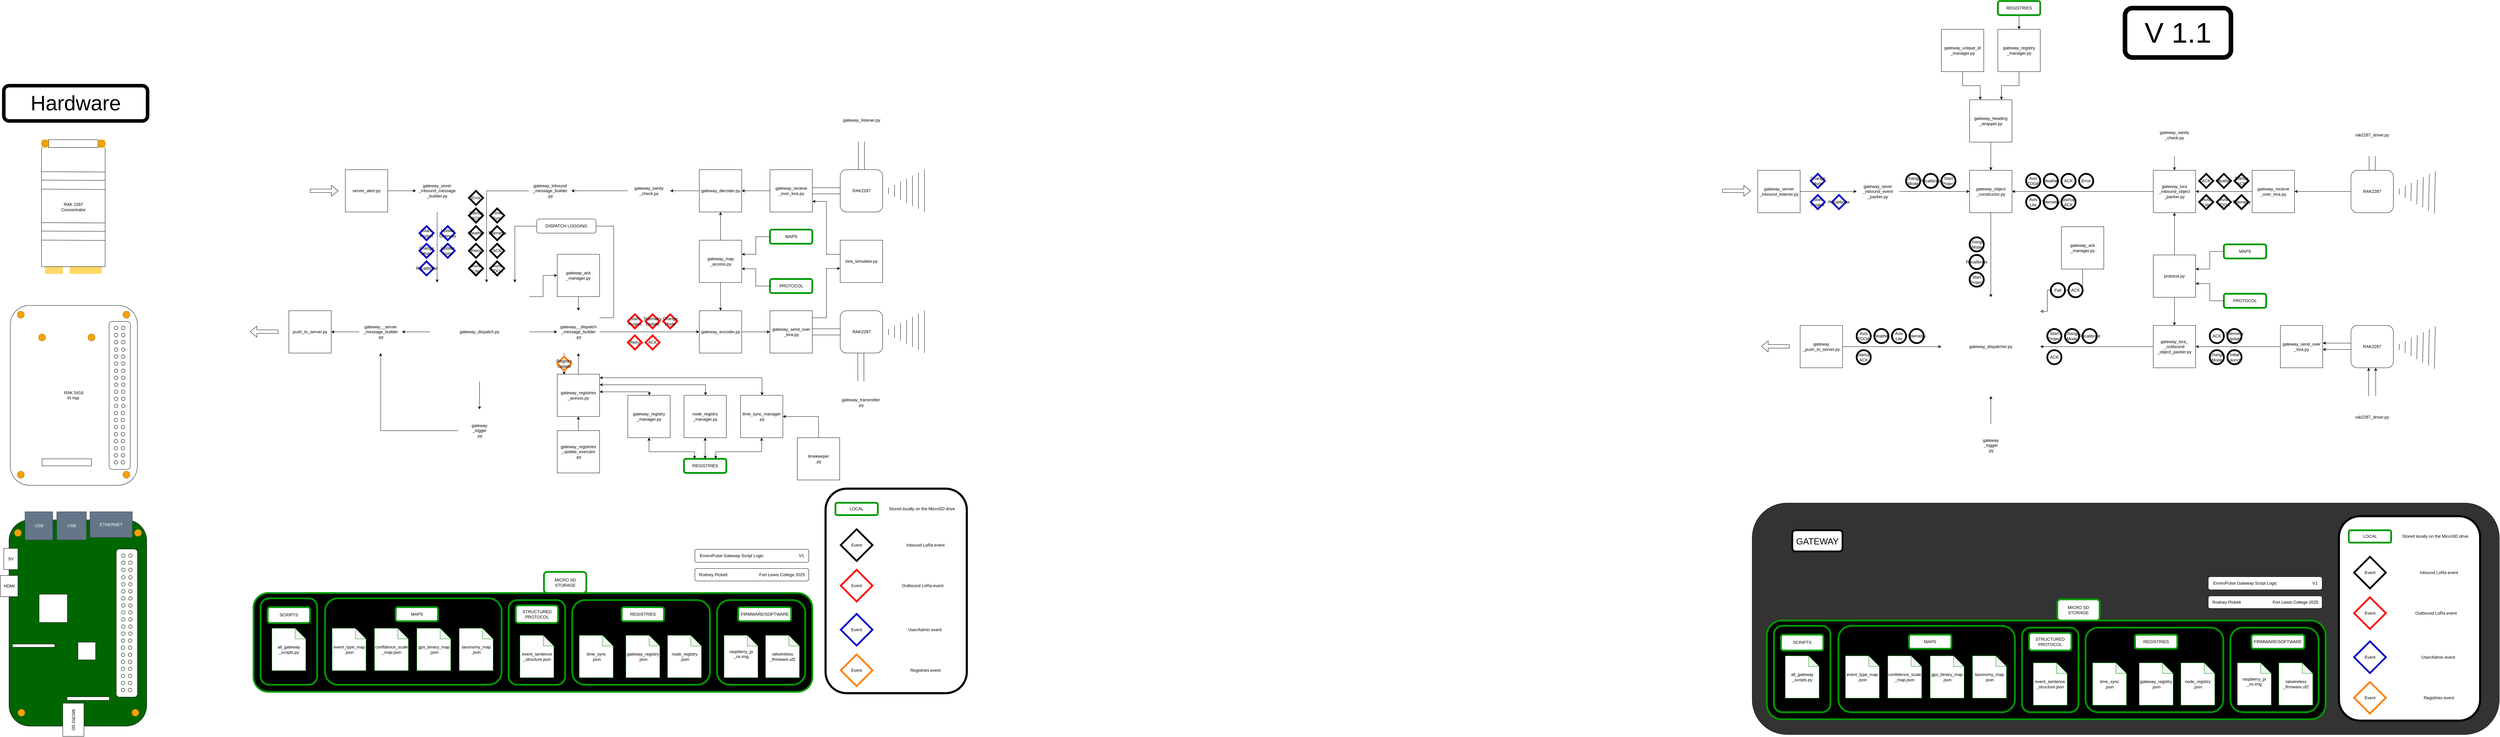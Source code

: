 <mxfile version="27.0.9">
  <diagram name="Page-1" id="2A3dnsDBiy4kAE8c5_re">
    <mxGraphModel dx="2078" dy="1039" grid="1" gridSize="10" guides="1" tooltips="1" connect="1" arrows="1" fold="1" page="0" pageScale="1" pageWidth="850" pageHeight="1100" math="0" shadow="0">
      <root>
        <mxCell id="0" />
        <mxCell id="1" parent="0" />
        <mxCell id="KxDtohNch8hHYRZBldR8-24" value="" style="rounded=1;whiteSpace=wrap;html=1;fillColor=#333333;" parent="1" vertex="1">
          <mxGeometry x="4664.25" y="1503.5" width="2115.75" height="656.5" as="geometry" />
        </mxCell>
        <mxCell id="wK0iqH8Y6Mm-qVdl0hZu-127" value="RAK 5416&lt;br&gt;Pi Hat&amp;nbsp;" style="rounded=1;whiteSpace=wrap;html=1;" parent="1" vertex="1">
          <mxGeometry x="-268.87" y="943.18" width="360" height="510" as="geometry" />
        </mxCell>
        <mxCell id="lj6ToSg5pnj7ElLNp31i-220" value="" style="rounded=1;whiteSpace=wrap;html=1;fillColor=#000000;strokeColor=#009900;strokeWidth=5;" parent="1" vertex="1">
          <mxGeometry x="420" y="1758.8" width="1582.5" height="280" as="geometry" />
        </mxCell>
        <mxCell id="lj6ToSg5pnj7ElLNp31i-221" value="" style="rounded=1;whiteSpace=wrap;html=1;fillColor=none;strokeColor=#009900;strokeWidth=5;" parent="1" vertex="1">
          <mxGeometry x="1732.5" y="1778.8" width="250" height="240" as="geometry" />
        </mxCell>
        <mxCell id="lj6ToSg5pnj7ElLNp31i-1" value="" style="rounded=1;whiteSpace=wrap;html=1;strokeWidth=6;" parent="1" vertex="1">
          <mxGeometry x="2040" y="1462.8" width="400" height="580" as="geometry" />
        </mxCell>
        <mxCell id="lj6ToSg5pnj7ElLNp31i-160" style="edgeStyle=orthogonalEdgeStyle;rounded=0;orthogonalLoop=1;jettySize=auto;html=1;entryX=0;entryY=0.5;entryDx=0;entryDy=0;" parent="1" source="lj6ToSg5pnj7ElLNp31i-5" target="lj6ToSg5pnj7ElLNp31i-8" edge="1">
          <mxGeometry relative="1" as="geometry" />
        </mxCell>
        <mxCell id="lj6ToSg5pnj7ElLNp31i-168" style="edgeStyle=orthogonalEdgeStyle;rounded=0;orthogonalLoop=1;jettySize=auto;html=1;entryX=0;entryY=0.5;entryDx=0;entryDy=0;" parent="1" source="lj6ToSg5pnj7ElLNp31i-5" target="lj6ToSg5pnj7ElLNp31i-39" edge="1">
          <mxGeometry relative="1" as="geometry">
            <Array as="points">
              <mxPoint x="1240" y="918.18" />
              <mxPoint x="1240" y="858.18" />
            </Array>
          </mxGeometry>
        </mxCell>
        <mxCell id="lj6ToSg5pnj7ElLNp31i-185" style="edgeStyle=orthogonalEdgeStyle;rounded=0;orthogonalLoop=1;jettySize=auto;html=1;entryX=1;entryY=0.5;entryDx=0;entryDy=0;" parent="1" source="lj6ToSg5pnj7ElLNp31i-5" target="lj6ToSg5pnj7ElLNp31i-184" edge="1">
          <mxGeometry relative="1" as="geometry" />
        </mxCell>
        <mxCell id="lj6ToSg5pnj7ElLNp31i-189" value="" style="edgeStyle=orthogonalEdgeStyle;rounded=0;orthogonalLoop=1;jettySize=auto;html=1;" parent="1" source="lj6ToSg5pnj7ElLNp31i-5" target="lj6ToSg5pnj7ElLNp31i-10" edge="1">
          <mxGeometry relative="1" as="geometry" />
        </mxCell>
        <mxCell id="lj6ToSg5pnj7ElLNp31i-5" value="gateway_dispatch.py" style="whiteSpace=wrap;html=1;aspect=fixed;strokeColor=#FFFFFF;" parent="1" vertex="1">
          <mxGeometry x="920" y="878.18" width="280" height="280" as="geometry" />
        </mxCell>
        <mxCell id="lj6ToSg5pnj7ElLNp31i-161" style="edgeStyle=orthogonalEdgeStyle;rounded=0;orthogonalLoop=1;jettySize=auto;html=1;entryX=0;entryY=0.5;entryDx=0;entryDy=0;" parent="1" source="lj6ToSg5pnj7ElLNp31i-8" target="lj6ToSg5pnj7ElLNp31i-139" edge="1">
          <mxGeometry relative="1" as="geometry" />
        </mxCell>
        <mxCell id="lj6ToSg5pnj7ElLNp31i-244" style="edgeStyle=orthogonalEdgeStyle;rounded=0;orthogonalLoop=1;jettySize=auto;html=1;entryX=0.163;entryY=0.013;entryDx=0;entryDy=0;entryPerimeter=0;" parent="1" source="lj6ToSg5pnj7ElLNp31i-8" target="lj6ToSg5pnj7ElLNp31i-27" edge="1">
          <mxGeometry relative="1" as="geometry">
            <Array as="points">
              <mxPoint x="1300" y="1108.18" />
            </Array>
          </mxGeometry>
        </mxCell>
        <mxCell id="lj6ToSg5pnj7ElLNp31i-8" value="gateway__dispatch&lt;div&gt;_message_builder&lt;br&gt;.py&lt;/div&gt;" style="whiteSpace=wrap;html=1;aspect=fixed;strokeColor=#FFFFFF;" parent="1" vertex="1">
          <mxGeometry x="1280" y="958.18" width="120" height="120" as="geometry" />
        </mxCell>
        <mxCell id="lj6ToSg5pnj7ElLNp31i-190" style="edgeStyle=orthogonalEdgeStyle;rounded=0;orthogonalLoop=1;jettySize=auto;html=1;entryX=0.5;entryY=1;entryDx=0;entryDy=0;" parent="1" source="lj6ToSg5pnj7ElLNp31i-10" target="lj6ToSg5pnj7ElLNp31i-184" edge="1">
          <mxGeometry relative="1" as="geometry" />
        </mxCell>
        <mxCell id="lj6ToSg5pnj7ElLNp31i-10" value="gateway&lt;br&gt;_logger&lt;br&gt;.py" style="whiteSpace=wrap;html=1;aspect=fixed;strokeColor=#FFFFFF;" parent="1" vertex="1">
          <mxGeometry x="1000" y="1238.18" width="120" height="120" as="geometry" />
        </mxCell>
        <mxCell id="lj6ToSg5pnj7ElLNp31i-188" style="edgeStyle=orthogonalEdgeStyle;rounded=0;orthogonalLoop=1;jettySize=auto;html=1;entryX=0.5;entryY=1;entryDx=0;entryDy=0;" parent="1" source="lj6ToSg5pnj7ElLNp31i-27" target="lj6ToSg5pnj7ElLNp31i-8" edge="1">
          <mxGeometry relative="1" as="geometry" />
        </mxCell>
        <mxCell id="lj6ToSg5pnj7ElLNp31i-27" value="gateway_registries&lt;div&gt;_acesss.py&lt;/div&gt;" style="whiteSpace=wrap;html=1;aspect=fixed;strokeColor=default;" parent="1" vertex="1">
          <mxGeometry x="1280" y="1138.18" width="120" height="120" as="geometry" />
        </mxCell>
        <mxCell id="lj6ToSg5pnj7ElLNp31i-34" value="push_to_server.py" style="whiteSpace=wrap;html=1;aspect=fixed;strokeColor=default;" parent="1" vertex="1">
          <mxGeometry x="520" y="958.18" width="120" height="120" as="geometry" />
        </mxCell>
        <mxCell id="lj6ToSg5pnj7ElLNp31i-164" style="edgeStyle=orthogonalEdgeStyle;rounded=0;orthogonalLoop=1;jettySize=auto;html=1;" parent="1" source="lj6ToSg5pnj7ElLNp31i-36" target="lj6ToSg5pnj7ElLNp31i-5" edge="1">
          <mxGeometry relative="1" as="geometry">
            <Array as="points">
              <mxPoint x="1080" y="618.18" />
            </Array>
          </mxGeometry>
        </mxCell>
        <mxCell id="lj6ToSg5pnj7ElLNp31i-36" value="gateway_inbound&lt;br&gt;_message_builder&lt;br&gt;.py" style="whiteSpace=wrap;html=1;aspect=fixed;strokeColor=#FFFFFF;" parent="1" vertex="1">
          <mxGeometry x="1200" y="558.18" width="120" height="120" as="geometry" />
        </mxCell>
        <mxCell id="lj6ToSg5pnj7ElLNp31i-167" style="edgeStyle=orthogonalEdgeStyle;rounded=0;orthogonalLoop=1;jettySize=auto;html=1;entryX=0.5;entryY=0;entryDx=0;entryDy=0;" parent="1" source="lj6ToSg5pnj7ElLNp31i-39" target="lj6ToSg5pnj7ElLNp31i-8" edge="1">
          <mxGeometry relative="1" as="geometry" />
        </mxCell>
        <mxCell id="lj6ToSg5pnj7ElLNp31i-39" value="gateway_ack&lt;div&gt;_manager.py&lt;/div&gt;" style="whiteSpace=wrap;html=1;aspect=fixed;strokeColor=default;" parent="1" vertex="1">
          <mxGeometry x="1280" y="798.18" width="120" height="120" as="geometry" />
        </mxCell>
        <mxCell id="lj6ToSg5pnj7ElLNp31i-163" style="edgeStyle=orthogonalEdgeStyle;rounded=0;orthogonalLoop=1;jettySize=auto;html=1;entryX=1;entryY=0.5;entryDx=0;entryDy=0;" parent="1" source="lj6ToSg5pnj7ElLNp31i-43" target="lj6ToSg5pnj7ElLNp31i-36" edge="1">
          <mxGeometry relative="1" as="geometry" />
        </mxCell>
        <mxCell id="lj6ToSg5pnj7ElLNp31i-43" value="gateway_sanity&lt;br&gt;_check.py" style="whiteSpace=wrap;html=1;aspect=fixed;strokeColor=#FFFFFF;" parent="1" vertex="1">
          <mxGeometry x="1480" y="558.18" width="120" height="120" as="geometry" />
        </mxCell>
        <mxCell id="lj6ToSg5pnj7ElLNp31i-62" value="rakwireless&lt;div&gt;_firmware.uf2&lt;/div&gt;" style="shape=note;whiteSpace=wrap;html=1;backgroundOutline=1;darkOpacity=0.05;strokeColor=#009900;" parent="1" vertex="1">
          <mxGeometry x="1870" y="1878.8" width="96" height="120" as="geometry" />
        </mxCell>
        <mxCell id="lj6ToSg5pnj7ElLNp31i-64" value="" style="rounded=1;whiteSpace=wrap;html=1;fillColor=none;strokeColor=#009900;strokeWidth=5;" parent="1" vertex="1">
          <mxGeometry x="440" y="1773.8" width="160" height="245" as="geometry" />
        </mxCell>
        <mxCell id="lj6ToSg5pnj7ElLNp31i-65" value="all_gateway&lt;br&gt;_scripts.py" style="shape=note;whiteSpace=wrap;html=1;backgroundOutline=1;darkOpacity=0.05;strokeColor=#009900;" parent="1" vertex="1">
          <mxGeometry x="472" y="1858.8" width="96" height="120" as="geometry" />
        </mxCell>
        <mxCell id="lj6ToSg5pnj7ElLNp31i-66" value="SCRIPTS" style="rounded=1;whiteSpace=wrap;html=1;strokeColor=#009900;strokeWidth=5;" parent="1" vertex="1">
          <mxGeometry x="460" y="1798.8" width="120" height="45" as="geometry" />
        </mxCell>
        <mxCell id="lj6ToSg5pnj7ElLNp31i-80" value="Recalibrate" style="rhombus;whiteSpace=wrap;html=1;strokeColor=#0000CC;strokeWidth=5;" parent="1" vertex="1">
          <mxGeometry x="890" y="818.18" width="40" height="40" as="geometry" />
        </mxCell>
        <mxCell id="lj6ToSg5pnj7ElLNp31i-81" value="Change Mode" style="rhombus;whiteSpace=wrap;html=1;strokeColor=#0000CC;strokeWidth=5;" parent="1" vertex="1">
          <mxGeometry x="890" y="768.18" width="40" height="40" as="geometry" />
        </mxCell>
        <mxCell id="lj6ToSg5pnj7ElLNp31i-82" value="Start Project" style="rhombus;whiteSpace=wrap;html=1;strokeColor=#0000CC;strokeWidth=5;" parent="1" vertex="1">
          <mxGeometry x="890" y="718.18" width="40" height="40" as="geometry" />
        </mxCell>
        <mxCell id="lj6ToSg5pnj7ElLNp31i-83" value="Update Node" style="rhombus;whiteSpace=wrap;html=1;strokeColor=#0000CC;strokeWidth=5;" parent="1" vertex="1">
          <mxGeometry x="950" y="768.18" width="40" height="40" as="geometry" />
        </mxCell>
        <mxCell id="lj6ToSg5pnj7ElLNp31i-84" value="Update&lt;br&gt;Gateway" style="rhombus;whiteSpace=wrap;html=1;strokeColor=#0000CC;strokeWidth=5;" parent="1" vertex="1">
          <mxGeometry x="950" y="718.18" width="40" height="40" as="geometry" />
        </mxCell>
        <mxCell id="lj6ToSg5pnj7ElLNp31i-85" value="ACK" style="rhombus;whiteSpace=wrap;html=1;strokeColor=light-dark(#000000,#990099);strokeWidth=5;" parent="1" vertex="1">
          <mxGeometry x="1090" y="768.18" width="40" height="40" as="geometry" />
        </mxCell>
        <mxCell id="lj6ToSg5pnj7ElLNp31i-86" value="Weather" style="rhombus;whiteSpace=wrap;html=1;strokeColor=light-dark(#000000,#990099);strokeWidth=5;" parent="1" vertex="1">
          <mxGeometry x="1030" y="718.18" width="40" height="40" as="geometry" />
        </mxCell>
        <mxCell id="lj6ToSg5pnj7ElLNp31i-87" value="Telemetry" style="rhombus;whiteSpace=wrap;html=1;strokeColor=light-dark(#000000,#990099);strokeWidth=5;" parent="1" vertex="1">
          <mxGeometry x="1090" y="718.18" width="40" height="40" as="geometry" />
        </mxCell>
        <mxCell id="lj6ToSg5pnj7ElLNp31i-88" value="Startup ACK" style="rhombus;whiteSpace=wrap;html=1;strokeColor=light-dark(#000000,#990099);strokeWidth=5;" parent="1" vertex="1">
          <mxGeometry x="1030" y="668.18" width="40" height="40" as="geometry" />
        </mxCell>
        <mxCell id="lj6ToSg5pnj7ElLNp31i-89" value="Time Sync" style="rhombus;whiteSpace=wrap;html=1;strokeColor=light-dark(#000000,#990099);strokeWidth=5;" parent="1" vertex="1">
          <mxGeometry x="1090" y="668.18" width="40" height="40" as="geometry" />
        </mxCell>
        <mxCell id="lj6ToSg5pnj7ElLNp31i-90" value="Retry" style="rhombus;whiteSpace=wrap;html=1;strokeColor=light-dark(#000000,#990099);strokeWidth=5;" parent="1" vertex="1">
          <mxGeometry x="1030" y="768.18" width="40" height="40" as="geometry" />
        </mxCell>
        <mxCell id="lj6ToSg5pnj7ElLNp31i-91" value="Avis Lite" style="rhombus;whiteSpace=wrap;html=1;strokeColor=light-dark(#000000,#990099);strokeWidth=5;" parent="1" vertex="1">
          <mxGeometry x="1030" y="818.18" width="40" height="40" as="geometry" />
        </mxCell>
        <mxCell id="lj6ToSg5pnj7ElLNp31i-92" value="Avis TDOA" style="rhombus;whiteSpace=wrap;html=1;strokeColor=light-dark(#000000,#990099);strokeWidth=5;" parent="1" vertex="1">
          <mxGeometry x="1090" y="818.18" width="40" height="40" as="geometry" />
        </mxCell>
        <mxCell id="lj6ToSg5pnj7ElLNp31i-100" value="Error" style="rhombus;whiteSpace=wrap;html=1;strokeColor=light-dark(#000000,#990099);strokeWidth=5;" parent="1" vertex="1">
          <mxGeometry x="1030" y="618.18" width="40" height="40" as="geometry" />
        </mxCell>
        <mxCell id="lj6ToSg5pnj7ElLNp31i-101" value="gateway_listener.py" style="whiteSpace=wrap;html=1;aspect=fixed;strokeColor=#FFFFFF;" parent="1" vertex="1">
          <mxGeometry x="2081.5" y="358.18" width="120" height="120" as="geometry" />
        </mxCell>
        <mxCell id="lj6ToSg5pnj7ElLNp31i-106" value="gateway_transmitter&lt;br&gt;.py" style="whiteSpace=wrap;html=1;aspect=fixed;strokeColor=#FFFFFF;" parent="1" vertex="1">
          <mxGeometry x="2080" y="1158.18" width="120" height="120" as="geometry" />
        </mxCell>
        <mxCell id="lj6ToSg5pnj7ElLNp31i-165" style="edgeStyle=orthogonalEdgeStyle;rounded=0;orthogonalLoop=1;jettySize=auto;html=1;entryX=0.071;entryY=0;entryDx=0;entryDy=0;entryPerimeter=0;" parent="1" source="lj6ToSg5pnj7ElLNp31i-113" target="lj6ToSg5pnj7ElLNp31i-5" edge="1">
          <mxGeometry relative="1" as="geometry">
            <mxPoint x="1020" y="868.18" as="targetPoint" />
            <Array as="points" />
          </mxGeometry>
        </mxCell>
        <mxCell id="lj6ToSg5pnj7ElLNp31i-113" value="gateway_sever&lt;br&gt;_inbound_message&lt;br&gt;_builder.py" style="whiteSpace=wrap;html=1;aspect=fixed;strokeColor=#FFFFFF;" parent="1" vertex="1">
          <mxGeometry x="880" y="558.18" width="120" height="120" as="geometry" />
        </mxCell>
        <mxCell id="lj6ToSg5pnj7ElLNp31i-120" value="LOCAL" style="rounded=1;whiteSpace=wrap;html=1;strokeColor=#009900;strokeWidth=5;" parent="1" vertex="1">
          <mxGeometry x="2068" y="1502.8" width="120" height="35" as="geometry" />
        </mxCell>
        <mxCell id="lj6ToSg5pnj7ElLNp31i-121" value="Event" style="rhombus;whiteSpace=wrap;html=1;strokeColor=light-dark(#000000,#990099);strokeWidth=5;" parent="1" vertex="1">
          <mxGeometry x="2083" y="1577.8" width="90" height="90" as="geometry" />
        </mxCell>
        <mxCell id="lj6ToSg5pnj7ElLNp31i-122" value="Event" style="rhombus;whiteSpace=wrap;html=1;strokeColor=#FF8000;strokeWidth=5;" parent="1" vertex="1">
          <mxGeometry x="2083" y="1932.8" width="90" height="90" as="geometry" />
        </mxCell>
        <mxCell id="lj6ToSg5pnj7ElLNp31i-123" value="Event" style="rhombus;whiteSpace=wrap;html=1;strokeColor=#0000CC;strokeWidth=5;" parent="1" vertex="1">
          <mxGeometry x="2083" y="1817.8" width="90" height="90" as="geometry" />
        </mxCell>
        <mxCell id="lj6ToSg5pnj7ElLNp31i-124" value="Stored locally on the MicroSD drive" style="text;html=1;align=center;verticalAlign=middle;whiteSpace=wrap;rounded=0;" parent="1" vertex="1">
          <mxGeometry x="2188" y="1505.3" width="250" height="30" as="geometry" />
        </mxCell>
        <mxCell id="lj6ToSg5pnj7ElLNp31i-125" value="Inbound LoRa event" style="text;html=1;align=center;verticalAlign=middle;whiteSpace=wrap;rounded=0;" parent="1" vertex="1">
          <mxGeometry x="2198" y="1607.8" width="250" height="30" as="geometry" />
        </mxCell>
        <mxCell id="lj6ToSg5pnj7ElLNp31i-126" value="User/Admin event" style="text;html=1;align=center;verticalAlign=middle;whiteSpace=wrap;rounded=0;" parent="1" vertex="1">
          <mxGeometry x="2196" y="1847.8" width="250" height="30" as="geometry" />
        </mxCell>
        <mxCell id="lj6ToSg5pnj7ElLNp31i-127" value="Registries event" style="text;html=1;align=center;verticalAlign=middle;whiteSpace=wrap;rounded=0;" parent="1" vertex="1">
          <mxGeometry x="2198" y="1962.8" width="250" height="30" as="geometry" />
        </mxCell>
        <mxCell id="lj6ToSg5pnj7ElLNp31i-128" value="EnviroPulse Gateway Script Logic&amp;nbsp; &amp;nbsp; &amp;nbsp; &amp;nbsp; &amp;nbsp; &amp;nbsp; &amp;nbsp; &amp;nbsp; &amp;nbsp; &amp;nbsp; &amp;nbsp; &amp;nbsp; &amp;nbsp; &amp;nbsp; &amp;nbsp; V1" style="rounded=1;whiteSpace=wrap;html=1;" parent="1" vertex="1">
          <mxGeometry x="1670" y="1634.6" width="322.5" height="37" as="geometry" />
        </mxCell>
        <mxCell id="lj6ToSg5pnj7ElLNp31i-134" style="edgeStyle=orthogonalEdgeStyle;rounded=0;orthogonalLoop=1;jettySize=auto;html=1;entryX=1;entryY=0.5;entryDx=0;entryDy=0;" parent="1" source="lj6ToSg5pnj7ElLNp31i-135" target="lj6ToSg5pnj7ElLNp31i-144" edge="1">
          <mxGeometry relative="1" as="geometry" />
        </mxCell>
        <mxCell id="lj6ToSg5pnj7ElLNp31i-135" value="gateway_recieve&lt;br&gt;_over_lora.py" style="whiteSpace=wrap;html=1;aspect=fixed;" parent="1" vertex="1">
          <mxGeometry x="1882.5" y="558.18" width="120" height="120" as="geometry" />
        </mxCell>
        <mxCell id="lj6ToSg5pnj7ElLNp31i-136" style="edgeStyle=orthogonalEdgeStyle;rounded=0;orthogonalLoop=1;jettySize=auto;html=1;" parent="1" source="lj6ToSg5pnj7ElLNp31i-137" target="lj6ToSg5pnj7ElLNp31i-155" edge="1">
          <mxGeometry relative="1" as="geometry">
            <Array as="points">
              <mxPoint x="2042.5" y="978.18" />
              <mxPoint x="2042.5" y="838.18" />
            </Array>
          </mxGeometry>
        </mxCell>
        <mxCell id="lj6ToSg5pnj7ElLNp31i-137" value="gateway_send_over&lt;br&gt;_lora.py" style="whiteSpace=wrap;html=1;aspect=fixed;" parent="1" vertex="1">
          <mxGeometry x="1882.5" y="958.18" width="120" height="120" as="geometry" />
        </mxCell>
        <mxCell id="lj6ToSg5pnj7ElLNp31i-138" style="edgeStyle=orthogonalEdgeStyle;rounded=0;orthogonalLoop=1;jettySize=auto;html=1;entryX=0;entryY=0.5;entryDx=0;entryDy=0;" parent="1" source="lj6ToSg5pnj7ElLNp31i-139" target="lj6ToSg5pnj7ElLNp31i-137" edge="1">
          <mxGeometry relative="1" as="geometry" />
        </mxCell>
        <mxCell id="lj6ToSg5pnj7ElLNp31i-139" value="gateway_encoder.py" style="whiteSpace=wrap;html=1;aspect=fixed;" parent="1" vertex="1">
          <mxGeometry x="1682.5" y="958.18" width="120" height="120" as="geometry" />
        </mxCell>
        <mxCell id="lj6ToSg5pnj7ElLNp31i-140" value="RAK2287" style="rounded=1;whiteSpace=wrap;html=1;" parent="1" vertex="1">
          <mxGeometry x="2081.5" y="958.18" width="120" height="120" as="geometry" />
        </mxCell>
        <mxCell id="lj6ToSg5pnj7ElLNp31i-141" value="" style="shape=mxgraph.arrows2.wedgeArrowDashed2;html=1;bendable=0;startWidth=58.947;stepSize=15;rounded=0;entryX=1;entryY=0.5;entryDx=0;entryDy=0;" parent="1" target="lj6ToSg5pnj7ElLNp31i-140" edge="1">
          <mxGeometry width="100" height="100" relative="1" as="geometry">
            <mxPoint x="2205" y="1018.18" as="sourcePoint" />
            <mxPoint x="1815" y="878.18" as="targetPoint" />
          </mxGeometry>
        </mxCell>
        <mxCell id="lj6ToSg5pnj7ElLNp31i-142" value="RAK2287" style="rounded=1;whiteSpace=wrap;html=1;" parent="1" vertex="1">
          <mxGeometry x="2081.5" y="558.18" width="120" height="120" as="geometry" />
        </mxCell>
        <mxCell id="lj6ToSg5pnj7ElLNp31i-143" value="" style="shape=mxgraph.arrows2.wedgeArrowDashed2;html=1;bendable=0;startWidth=58.947;stepSize=15;rounded=0;entryX=1;entryY=0.5;entryDx=0;entryDy=0;" parent="1" target="lj6ToSg5pnj7ElLNp31i-142" edge="1">
          <mxGeometry width="100" height="100" relative="1" as="geometry">
            <mxPoint x="2205" y="618.18" as="sourcePoint" />
            <mxPoint x="1815" y="478.18" as="targetPoint" />
          </mxGeometry>
        </mxCell>
        <mxCell id="lj6ToSg5pnj7ElLNp31i-162" style="edgeStyle=orthogonalEdgeStyle;rounded=0;orthogonalLoop=1;jettySize=auto;html=1;entryX=1;entryY=0.5;entryDx=0;entryDy=0;" parent="1" source="lj6ToSg5pnj7ElLNp31i-144" target="lj6ToSg5pnj7ElLNp31i-43" edge="1">
          <mxGeometry relative="1" as="geometry" />
        </mxCell>
        <mxCell id="lj6ToSg5pnj7ElLNp31i-144" value="gateway_decoder.py" style="whiteSpace=wrap;html=1;aspect=fixed;" parent="1" vertex="1">
          <mxGeometry x="1682.5" y="558.18" width="120" height="120" as="geometry" />
        </mxCell>
        <mxCell id="lj6ToSg5pnj7ElLNp31i-145" style="edgeStyle=orthogonalEdgeStyle;rounded=0;orthogonalLoop=1;jettySize=auto;html=1;entryX=0.5;entryY=0;entryDx=0;entryDy=0;" parent="1" source="lj6ToSg5pnj7ElLNp31i-147" target="lj6ToSg5pnj7ElLNp31i-139" edge="1">
          <mxGeometry relative="1" as="geometry" />
        </mxCell>
        <mxCell id="lj6ToSg5pnj7ElLNp31i-146" style="edgeStyle=orthogonalEdgeStyle;rounded=0;orthogonalLoop=1;jettySize=auto;html=1;entryX=0.5;entryY=1;entryDx=0;entryDy=0;" parent="1" source="lj6ToSg5pnj7ElLNp31i-147" target="lj6ToSg5pnj7ElLNp31i-144" edge="1">
          <mxGeometry relative="1" as="geometry" />
        </mxCell>
        <mxCell id="lj6ToSg5pnj7ElLNp31i-147" value="gateway_map&lt;br&gt;_access.py" style="whiteSpace=wrap;html=1;aspect=fixed;" parent="1" vertex="1">
          <mxGeometry x="1682.5" y="758.18" width="120" height="120" as="geometry" />
        </mxCell>
        <mxCell id="lj6ToSg5pnj7ElLNp31i-148" style="edgeStyle=orthogonalEdgeStyle;rounded=0;orthogonalLoop=1;jettySize=auto;html=1;entryX=1;entryY=0.333;entryDx=0;entryDy=0;entryPerimeter=0;" parent="1" source="lj6ToSg5pnj7ElLNp31i-149" target="lj6ToSg5pnj7ElLNp31i-147" edge="1">
          <mxGeometry relative="1" as="geometry" />
        </mxCell>
        <mxCell id="lj6ToSg5pnj7ElLNp31i-149" value="MAPS" style="rounded=1;whiteSpace=wrap;html=1;strokeColor=#009900;strokeWidth=5;" parent="1" vertex="1">
          <mxGeometry x="1882.5" y="728.18" width="120" height="40" as="geometry" />
        </mxCell>
        <mxCell id="lj6ToSg5pnj7ElLNp31i-150" value="" style="shape=link;html=1;rounded=0;width=17.368;entryX=0;entryY=0.5;entryDx=0;entryDy=0;exitX=1;exitY=0.5;exitDx=0;exitDy=0;" parent="1" source="lj6ToSg5pnj7ElLNp31i-135" target="lj6ToSg5pnj7ElLNp31i-142" edge="1">
          <mxGeometry width="100" relative="1" as="geometry">
            <mxPoint x="1675" y="928.18" as="sourcePoint" />
            <mxPoint x="1775" y="928.18" as="targetPoint" />
          </mxGeometry>
        </mxCell>
        <mxCell id="lj6ToSg5pnj7ElLNp31i-151" value="" style="shape=link;html=1;rounded=0;width=17.368;exitX=1;exitY=0.5;exitDx=0;exitDy=0;entryX=0;entryY=0.5;entryDx=0;entryDy=0;" parent="1" source="lj6ToSg5pnj7ElLNp31i-137" target="lj6ToSg5pnj7ElLNp31i-140" edge="1">
          <mxGeometry width="100" relative="1" as="geometry">
            <mxPoint x="1925" y="1028.18" as="sourcePoint" />
            <mxPoint x="2025" y="1028.18" as="targetPoint" />
          </mxGeometry>
        </mxCell>
        <mxCell id="lj6ToSg5pnj7ElLNp31i-152" value="PROTOCOL" style="rounded=1;whiteSpace=wrap;html=1;strokeColor=#009900;strokeWidth=5;" parent="1" vertex="1">
          <mxGeometry x="1882.5" y="868.18" width="120" height="40" as="geometry" />
        </mxCell>
        <mxCell id="lj6ToSg5pnj7ElLNp31i-153" style="edgeStyle=orthogonalEdgeStyle;rounded=0;orthogonalLoop=1;jettySize=auto;html=1;entryX=1;entryY=0.676;entryDx=0;entryDy=0;entryPerimeter=0;" parent="1" source="lj6ToSg5pnj7ElLNp31i-152" target="lj6ToSg5pnj7ElLNp31i-147" edge="1">
          <mxGeometry relative="1" as="geometry" />
        </mxCell>
        <mxCell id="lj6ToSg5pnj7ElLNp31i-154" style="edgeStyle=orthogonalEdgeStyle;rounded=0;orthogonalLoop=1;jettySize=auto;html=1;entryX=1;entryY=0.75;entryDx=0;entryDy=0;" parent="1" source="lj6ToSg5pnj7ElLNp31i-155" target="lj6ToSg5pnj7ElLNp31i-135" edge="1">
          <mxGeometry relative="1" as="geometry">
            <Array as="points">
              <mxPoint x="2042.5" y="798.18" />
              <mxPoint x="2042.5" y="648.18" />
            </Array>
          </mxGeometry>
        </mxCell>
        <mxCell id="lj6ToSg5pnj7ElLNp31i-155" value="lora_simulator.py" style="whiteSpace=wrap;html=1;aspect=fixed;" parent="1" vertex="1">
          <mxGeometry x="2081.5" y="758.18" width="120" height="120" as="geometry" />
        </mxCell>
        <mxCell id="lj6ToSg5pnj7ElLNp31i-156" value="" style="shape=link;html=1;rounded=0;width=17.368;exitX=0.5;exitY=1;exitDx=0;exitDy=0;entryX=0.5;entryY=0;entryDx=0;entryDy=0;" parent="1" source="lj6ToSg5pnj7ElLNp31i-101" target="lj6ToSg5pnj7ElLNp31i-142" edge="1">
          <mxGeometry width="100" relative="1" as="geometry">
            <mxPoint x="2002.5" y="498.18" as="sourcePoint" />
            <mxPoint x="1922.5" y="478.18" as="targetPoint" />
          </mxGeometry>
        </mxCell>
        <mxCell id="lj6ToSg5pnj7ElLNp31i-157" value="" style="shape=mxgraph.arrows2.wedgeArrowDashed2;html=1;bendable=0;startWidth=60;stepSize=15;rounded=0;entryX=1;entryY=0.5;entryDx=0;entryDy=0;" parent="1" target="lj6ToSg5pnj7ElLNp31i-140" edge="1">
          <mxGeometry width="100" height="100" relative="1" as="geometry">
            <mxPoint x="2320" y="1018.18" as="sourcePoint" />
            <mxPoint x="2282.5" y="983.18" as="targetPoint" />
          </mxGeometry>
        </mxCell>
        <mxCell id="lj6ToSg5pnj7ElLNp31i-158" value="" style="shape=mxgraph.arrows2.wedgeArrowDashed2;html=1;bendable=0;startWidth=60;stepSize=15;rounded=0;entryX=1;entryY=0.5;entryDx=0;entryDy=0;" parent="1" target="lj6ToSg5pnj7ElLNp31i-142" edge="1">
          <mxGeometry width="100" height="100" relative="1" as="geometry">
            <mxPoint x="2320" y="618.18" as="sourcePoint" />
            <mxPoint x="2300" y="208.18" as="targetPoint" />
          </mxGeometry>
        </mxCell>
        <mxCell id="lj6ToSg5pnj7ElLNp31i-159" value="" style="shape=link;html=1;rounded=0;width=17.368;exitX=0.5;exitY=1;exitDx=0;exitDy=0;entryX=0.5;entryY=0;entryDx=0;entryDy=0;" parent="1" edge="1">
          <mxGeometry width="100" relative="1" as="geometry">
            <mxPoint x="2139.88" y="1078.18" as="sourcePoint" />
            <mxPoint x="2139.88" y="1158.18" as="targetPoint" />
          </mxGeometry>
        </mxCell>
        <mxCell id="lj6ToSg5pnj7ElLNp31i-175" value="Start Project" style="rhombus;whiteSpace=wrap;html=1;strokeWidth=5;strokeColor=#FF0000;" parent="1" vertex="1">
          <mxGeometry x="1480" y="968.18" width="40" height="40" as="geometry" />
        </mxCell>
        <mxCell id="lj6ToSg5pnj7ElLNp31i-176" value="Change&lt;br&gt;Mode" style="rhombus;whiteSpace=wrap;html=1;strokeWidth=5;strokeColor=#FF0000;" parent="1" vertex="1">
          <mxGeometry x="1580" y="968.18" width="40" height="40" as="geometry" />
        </mxCell>
        <mxCell id="lj6ToSg5pnj7ElLNp31i-177" value="Telemetry Update" style="rhombus;whiteSpace=wrap;html=1;strokeWidth=5;strokeColor=#FF0000;" parent="1" vertex="1">
          <mxGeometry x="1530" y="968.18" width="40" height="40" as="geometry" />
        </mxCell>
        <mxCell id="lj6ToSg5pnj7ElLNp31i-179" value="ACK" style="rhombus;whiteSpace=wrap;html=1;strokeWidth=5;strokeColor=#FF0000;" parent="1" vertex="1">
          <mxGeometry x="1530" y="1028.18" width="40" height="40" as="geometry" />
        </mxCell>
        <mxCell id="lj6ToSg5pnj7ElLNp31i-180" value="Retry" style="rhombus;whiteSpace=wrap;html=1;strokeWidth=5;strokeColor=#FF0000;" parent="1" vertex="1">
          <mxGeometry x="1480" y="1028.18" width="40" height="40" as="geometry" />
        </mxCell>
        <mxCell id="lj6ToSg5pnj7ElLNp31i-182" style="edgeStyle=orthogonalEdgeStyle;rounded=0;orthogonalLoop=1;jettySize=auto;html=1;" parent="1" source="lj6ToSg5pnj7ElLNp31i-183" target="lj6ToSg5pnj7ElLNp31i-5" edge="1">
          <mxGeometry relative="1" as="geometry">
            <Array as="points">
              <mxPoint x="1160" y="718.18" />
            </Array>
          </mxGeometry>
        </mxCell>
        <mxCell id="lj6ToSg5pnj7ElLNp31i-186" style="edgeStyle=orthogonalEdgeStyle;rounded=0;orthogonalLoop=1;jettySize=auto;html=1;entryX=1;entryY=0.5;entryDx=0;entryDy=0;" parent="1" source="lj6ToSg5pnj7ElLNp31i-184" target="lj6ToSg5pnj7ElLNp31i-34" edge="1">
          <mxGeometry relative="1" as="geometry" />
        </mxCell>
        <mxCell id="lj6ToSg5pnj7ElLNp31i-184" value="gateway__server&lt;div&gt;_message_builder&lt;br&gt;.py&lt;/div&gt;" style="whiteSpace=wrap;html=1;aspect=fixed;strokeColor=#FFFFFF;" parent="1" vertex="1">
          <mxGeometry x="720" y="958.18" width="120" height="120" as="geometry" />
        </mxCell>
        <mxCell id="lj6ToSg5pnj7ElLNp31i-187" value="" style="shape=flexArrow;endArrow=classic;html=1;rounded=0;" parent="1" edge="1">
          <mxGeometry width="50" height="50" relative="1" as="geometry">
            <mxPoint x="490" y="1017.47" as="sourcePoint" />
            <mxPoint x="410" y="1017.47" as="targetPoint" />
          </mxGeometry>
        </mxCell>
        <mxCell id="lj6ToSg5pnj7ElLNp31i-198" value="" style="edgeStyle=orthogonalEdgeStyle;rounded=0;orthogonalLoop=1;jettySize=auto;html=1;entryX=0.931;entryY=-0.001;entryDx=0;entryDy=0;entryPerimeter=0;" parent="1" source="lj6ToSg5pnj7ElLNp31i-8" target="lj6ToSg5pnj7ElLNp31i-183" edge="1">
          <mxGeometry relative="1" as="geometry">
            <mxPoint x="1400" y="978.18" as="sourcePoint" />
            <mxPoint x="1181" y="878.18" as="targetPoint" />
            <Array as="points">
              <mxPoint x="1440" y="978.18" />
              <mxPoint x="1440" y="718.18" />
              <mxPoint x="1378" y="718.18" />
            </Array>
          </mxGeometry>
        </mxCell>
        <mxCell id="lj6ToSg5pnj7ElLNp31i-183" value="DISPATCH LOGGING" style="rounded=1;whiteSpace=wrap;html=1;" parent="1" vertex="1">
          <mxGeometry x="1222" y="698.18" width="168" height="40" as="geometry" />
        </mxCell>
        <mxCell id="lj6ToSg5pnj7ElLNp31i-200" value="Registry Update" style="rhombus;whiteSpace=wrap;html=1;strokeColor=#FF8000;strokeWidth=5;" parent="1" vertex="1">
          <mxGeometry x="1280" y="1088.18" width="40" height="40" as="geometry" />
        </mxCell>
        <mxCell id="lj6ToSg5pnj7ElLNp31i-201" value="Event" style="rhombus;whiteSpace=wrap;html=1;strokeColor=#FF0000;strokeWidth=5;" parent="1" vertex="1">
          <mxGeometry x="2083" y="1692.8" width="90" height="90" as="geometry" />
        </mxCell>
        <mxCell id="lj6ToSg5pnj7ElLNp31i-202" value="Outbound LoRa event" style="text;html=1;align=center;verticalAlign=middle;whiteSpace=wrap;rounded=0;" parent="1" vertex="1">
          <mxGeometry x="2230" y="1722.8" width="170" height="30" as="geometry" />
        </mxCell>
        <mxCell id="lj6ToSg5pnj7ElLNp31i-205" value="" style="edgeStyle=orthogonalEdgeStyle;rounded=0;orthogonalLoop=1;jettySize=auto;html=1;" parent="1" source="lj6ToSg5pnj7ElLNp31i-204" target="lj6ToSg5pnj7ElLNp31i-113" edge="1">
          <mxGeometry relative="1" as="geometry" />
        </mxCell>
        <mxCell id="lj6ToSg5pnj7ElLNp31i-204" value="server_alert.py" style="whiteSpace=wrap;html=1;aspect=fixed;strokeColor=default;" parent="1" vertex="1">
          <mxGeometry x="680" y="558.18" width="120" height="120" as="geometry" />
        </mxCell>
        <mxCell id="lj6ToSg5pnj7ElLNp31i-206" value="" style="shape=flexArrow;endArrow=classic;html=1;rounded=0;" parent="1" edge="1">
          <mxGeometry width="50" height="50" relative="1" as="geometry">
            <mxPoint x="580" y="618.18" as="sourcePoint" />
            <mxPoint x="660" y="618.18" as="targetPoint" />
          </mxGeometry>
        </mxCell>
        <mxCell id="lj6ToSg5pnj7ElLNp31i-209" value="" style="edgeStyle=orthogonalEdgeStyle;rounded=0;orthogonalLoop=1;jettySize=auto;html=1;" parent="1" source="lj6ToSg5pnj7ElLNp31i-208" target="lj6ToSg5pnj7ElLNp31i-27" edge="1">
          <mxGeometry relative="1" as="geometry" />
        </mxCell>
        <mxCell id="lj6ToSg5pnj7ElLNp31i-208" value="gateway_registries&lt;div&gt;_update_executor&lt;br&gt;.py&lt;/div&gt;" style="whiteSpace=wrap;html=1;aspect=fixed;strokeColor=default;" parent="1" vertex="1">
          <mxGeometry x="1280" y="1298.18" width="120" height="120" as="geometry" />
        </mxCell>
        <mxCell id="lj6ToSg5pnj7ElLNp31i-210" value="node_registry&lt;br&gt;_manager.py" style="whiteSpace=wrap;html=1;aspect=fixed;" parent="1" vertex="1">
          <mxGeometry x="1639" y="1198.18" width="120" height="120" as="geometry" />
        </mxCell>
        <mxCell id="lj6ToSg5pnj7ElLNp31i-211" value="gateway_registry&lt;br&gt;_manager.py" style="whiteSpace=wrap;html=1;aspect=fixed;" parent="1" vertex="1">
          <mxGeometry x="1480" y="1198.18" width="120" height="120" as="geometry" />
        </mxCell>
        <mxCell id="lj6ToSg5pnj7ElLNp31i-212" value="time_sync_manager&lt;br&gt;.py" style="whiteSpace=wrap;html=1;aspect=fixed;" parent="1" vertex="1">
          <mxGeometry x="1799" y="1198.18" width="120" height="120" as="geometry" />
        </mxCell>
        <mxCell id="lj6ToSg5pnj7ElLNp31i-213" value="REGISTRIES" style="rounded=1;whiteSpace=wrap;html=1;strokeColor=#009900;strokeWidth=5;" parent="1" vertex="1">
          <mxGeometry x="1639" y="1378.18" width="120" height="40" as="geometry" />
        </mxCell>
        <mxCell id="lj6ToSg5pnj7ElLNp31i-214" value="" style="endArrow=classic;startArrow=classic;html=1;rounded=0;exitX=0.5;exitY=1;exitDx=0;exitDy=0;entryX=0.25;entryY=0;entryDx=0;entryDy=0;" parent="1" source="lj6ToSg5pnj7ElLNp31i-211" target="lj6ToSg5pnj7ElLNp31i-213" edge="1">
          <mxGeometry width="50" height="50" relative="1" as="geometry">
            <mxPoint x="1689" y="1338.18" as="sourcePoint" />
            <mxPoint x="1739" y="1288.18" as="targetPoint" />
            <Array as="points">
              <mxPoint x="1540" y="1358.18" />
              <mxPoint x="1669" y="1358.18" />
            </Array>
          </mxGeometry>
        </mxCell>
        <mxCell id="lj6ToSg5pnj7ElLNp31i-215" value="" style="endArrow=classic;startArrow=classic;html=1;rounded=0;entryX=0.5;entryY=1;entryDx=0;entryDy=0;exitX=0.75;exitY=0;exitDx=0;exitDy=0;" parent="1" source="lj6ToSg5pnj7ElLNp31i-213" target="lj6ToSg5pnj7ElLNp31i-212" edge="1">
          <mxGeometry width="50" height="50" relative="1" as="geometry">
            <mxPoint x="1649" y="1418.18" as="sourcePoint" />
            <mxPoint x="1699" y="1368.18" as="targetPoint" />
            <Array as="points">
              <mxPoint x="1729" y="1358.18" />
              <mxPoint x="1859" y="1358.18" />
            </Array>
          </mxGeometry>
        </mxCell>
        <mxCell id="lj6ToSg5pnj7ElLNp31i-216" value="" style="endArrow=classic;startArrow=classic;html=1;rounded=0;entryX=0.5;entryY=1;entryDx=0;entryDy=0;" parent="1" source="lj6ToSg5pnj7ElLNp31i-213" target="lj6ToSg5pnj7ElLNp31i-210" edge="1">
          <mxGeometry width="50" height="50" relative="1" as="geometry">
            <mxPoint x="1649" y="1418.18" as="sourcePoint" />
            <mxPoint x="1699" y="1368.18" as="targetPoint" />
          </mxGeometry>
        </mxCell>
        <mxCell id="lj6ToSg5pnj7ElLNp31i-217" value="" style="endArrow=classic;startArrow=classic;html=1;rounded=0;exitX=1;exitY=0.5;exitDx=0;exitDy=0;entryX=0.508;entryY=0;entryDx=0;entryDy=0;entryPerimeter=0;" parent="1" target="lj6ToSg5pnj7ElLNp31i-211" edge="1">
          <mxGeometry width="50" height="50" relative="1" as="geometry">
            <mxPoint x="1400" y="1188.18" as="sourcePoint" />
            <mxPoint x="1540" y="1198.18" as="targetPoint" />
            <Array as="points">
              <mxPoint x="1541" y="1188.18" />
            </Array>
          </mxGeometry>
        </mxCell>
        <mxCell id="lj6ToSg5pnj7ElLNp31i-218" value="" style="endArrow=classic;startArrow=classic;html=1;rounded=0;entryX=1;entryY=0.167;entryDx=0;entryDy=0;entryPerimeter=0;" parent="1" edge="1">
          <mxGeometry width="50" height="50" relative="1" as="geometry">
            <mxPoint x="1860" y="1198.18" as="sourcePoint" />
            <mxPoint x="1400" y="1148.18" as="targetPoint" />
            <Array as="points">
              <mxPoint x="1860" y="1148.18" />
            </Array>
          </mxGeometry>
        </mxCell>
        <mxCell id="lj6ToSg5pnj7ElLNp31i-219" value="" style="endArrow=classic;startArrow=classic;html=1;rounded=0;entryX=1;entryY=0.333;entryDx=0;entryDy=0;entryPerimeter=0;" parent="1" edge="1">
          <mxGeometry width="50" height="50" relative="1" as="geometry">
            <mxPoint x="1700" y="1198.18" as="sourcePoint" />
            <mxPoint x="1400" y="1168.18" as="targetPoint" />
            <Array as="points">
              <mxPoint x="1700" y="1168.18" />
            </Array>
          </mxGeometry>
        </mxCell>
        <mxCell id="lj6ToSg5pnj7ElLNp31i-222" value="" style="rounded=1;whiteSpace=wrap;html=1;fillColor=none;strokeColor=#009900;strokeWidth=5;" parent="1" vertex="1">
          <mxGeometry x="1322.5" y="1778.8" width="390" height="240" as="geometry" />
        </mxCell>
        <mxCell id="lj6ToSg5pnj7ElLNp31i-223" value="" style="rounded=1;whiteSpace=wrap;html=1;fillColor=none;strokeColor=#009900;strokeWidth=5;" parent="1" vertex="1">
          <mxGeometry x="622.5" y="1773.8" width="500" height="245" as="geometry" />
        </mxCell>
        <mxCell id="lj6ToSg5pnj7ElLNp31i-224" value="" style="rounded=1;whiteSpace=wrap;html=1;fillColor=none;strokeColor=#009900;strokeWidth=5;" parent="1" vertex="1">
          <mxGeometry x="1142.5" y="1778.8" width="160" height="240" as="geometry" />
        </mxCell>
        <mxCell id="lj6ToSg5pnj7ElLNp31i-225" value="MAPS" style="rounded=1;whiteSpace=wrap;html=1;strokeColor=#009900;strokeWidth=5;" parent="1" vertex="1">
          <mxGeometry x="822.5" y="1798.8" width="120" height="40" as="geometry" />
        </mxCell>
        <mxCell id="lj6ToSg5pnj7ElLNp31i-226" value="node_registry&lt;br&gt;.json" style="shape=note;whiteSpace=wrap;html=1;backgroundOutline=1;darkOpacity=0.05;strokeColor=#009900;" parent="1" vertex="1">
          <mxGeometry x="1592.5" y="1878.8" width="96" height="120" as="geometry" />
        </mxCell>
        <mxCell id="lj6ToSg5pnj7ElLNp31i-227" value="gateway_registry&lt;br&gt;.json" style="shape=note;whiteSpace=wrap;html=1;backgroundOutline=1;darkOpacity=0.05;strokeColor=#009900;" parent="1" vertex="1">
          <mxGeometry x="1474.5" y="1878.8" width="96" height="120" as="geometry" />
        </mxCell>
        <mxCell id="lj6ToSg5pnj7ElLNp31i-228" value="time_sync&lt;br&gt;.json" style="shape=note;whiteSpace=wrap;html=1;backgroundOutline=1;darkOpacity=0.05;strokeColor=#009900;" parent="1" vertex="1">
          <mxGeometry x="1342.5" y="1878.8" width="96" height="120" as="geometry" />
        </mxCell>
        <mxCell id="lj6ToSg5pnj7ElLNp31i-229" value="event_type_map&lt;br&gt;.json" style="shape=note;whiteSpace=wrap;html=1;backgroundOutline=1;darkOpacity=0.05;strokeColor=#009900;" parent="1" vertex="1">
          <mxGeometry x="642.5" y="1858.8" width="96" height="120" as="geometry" />
        </mxCell>
        <mxCell id="lj6ToSg5pnj7ElLNp31i-230" value="confidence_scale&lt;br&gt;_map.json" style="shape=note;whiteSpace=wrap;html=1;backgroundOutline=1;darkOpacity=0.05;strokeColor=#009900;" parent="1" vertex="1">
          <mxGeometry x="762.5" y="1858.8" width="96" height="120" as="geometry" />
        </mxCell>
        <mxCell id="lj6ToSg5pnj7ElLNp31i-231" value="gps_binary_map&lt;br&gt;.json" style="shape=note;whiteSpace=wrap;html=1;backgroundOutline=1;darkOpacity=0.05;strokeColor=#009900;" parent="1" vertex="1">
          <mxGeometry x="882.5" y="1858.8" width="96" height="120" as="geometry" />
        </mxCell>
        <mxCell id="lj6ToSg5pnj7ElLNp31i-232" value="taxonomy_map&lt;br&gt;.json" style="shape=note;whiteSpace=wrap;html=1;backgroundOutline=1;darkOpacity=0.05;strokeColor=#009900;" parent="1" vertex="1">
          <mxGeometry x="1002.5" y="1858.8" width="96" height="120" as="geometry" />
        </mxCell>
        <mxCell id="lj6ToSg5pnj7ElLNp31i-233" value="REGISTRIES" style="rounded=1;whiteSpace=wrap;html=1;strokeColor=#009900;strokeWidth=5;" parent="1" vertex="1">
          <mxGeometry x="1462.5" y="1798.8" width="120" height="40" as="geometry" />
        </mxCell>
        <mxCell id="lj6ToSg5pnj7ElLNp31i-234" value="FIRMWARE/SOFTWARE" style="rounded=1;whiteSpace=wrap;html=1;strokeColor=#009900;strokeWidth=5;" parent="1" vertex="1">
          <mxGeometry x="1792.5" y="1798.8" width="150" height="40" as="geometry" />
        </mxCell>
        <mxCell id="lj6ToSg5pnj7ElLNp31i-235" value="&lt;div&gt;raspberry_pi&lt;br&gt;_os.img&lt;/div&gt;&lt;div&gt;&lt;br&gt;&lt;/div&gt;" style="shape=note;whiteSpace=wrap;html=1;backgroundOutline=1;darkOpacity=0.05;strokeColor=#009900;" parent="1" vertex="1">
          <mxGeometry x="1752.5" y="1878.8" width="96" height="120" as="geometry" />
        </mxCell>
        <mxCell id="lj6ToSg5pnj7ElLNp31i-237" value="MICRO SD STORAGE" style="rounded=1;whiteSpace=wrap;html=1;strokeColor=#009900;strokeWidth=5;" parent="1" vertex="1">
          <mxGeometry x="1242.5" y="1698.8" width="120" height="60" as="geometry" />
        </mxCell>
        <mxCell id="lj6ToSg5pnj7ElLNp31i-238" value="STRUCTURED&lt;br&gt;PROTOCOL" style="rounded=1;whiteSpace=wrap;html=1;strokeColor=#009900;strokeWidth=5;" parent="1" vertex="1">
          <mxGeometry x="1162.5" y="1793.8" width="120" height="50" as="geometry" />
        </mxCell>
        <mxCell id="lj6ToSg5pnj7ElLNp31i-239" value="event_sentence&lt;br&gt;_structure.json" style="shape=note;whiteSpace=wrap;html=1;backgroundOutline=1;darkOpacity=0.05;strokeColor=#009900;" parent="1" vertex="1">
          <mxGeometry x="1174.5" y="1878.8" width="96" height="120" as="geometry" />
        </mxCell>
        <mxCell id="wqddF7Bz45oyWG2VVBoz-2" style="edgeStyle=orthogonalEdgeStyle;rounded=0;orthogonalLoop=1;jettySize=auto;html=1;entryX=1;entryY=0.5;entryDx=0;entryDy=0;exitX=0.5;exitY=0;exitDx=0;exitDy=0;" parent="1" source="wqddF7Bz45oyWG2VVBoz-1" target="lj6ToSg5pnj7ElLNp31i-212" edge="1">
          <mxGeometry relative="1" as="geometry" />
        </mxCell>
        <mxCell id="wqddF7Bz45oyWG2VVBoz-1" value="timekeeper&lt;br&gt;.py" style="whiteSpace=wrap;html=1;aspect=fixed;" parent="1" vertex="1">
          <mxGeometry x="1960" y="1318.18" width="120" height="120" as="geometry" />
        </mxCell>
        <mxCell id="wK0iqH8Y6Mm-qVdl0hZu-2" value="" style="rounded=1;whiteSpace=wrap;html=1;fillColor=#006600;movable=1;resizable=1;rotatable=1;deletable=1;editable=1;locked=0;connectable=1;rotation=-90;" parent="1" vertex="1">
          <mxGeometry x="-370" y="1648.8" width="585" height="390" as="geometry" />
        </mxCell>
        <mxCell id="wK0iqH8Y6Mm-qVdl0hZu-3" value="ETHERNET" style="rounded=0;whiteSpace=wrap;html=1;fillColor=#647687;fontColor=#ffffff;strokeColor=#314354;movable=1;resizable=1;rotatable=1;deletable=1;editable=1;locked=0;connectable=1;" parent="1" vertex="1">
          <mxGeometry x="-43.25" y="1528.18" width="120" height="73.06" as="geometry" />
        </mxCell>
        <mxCell id="wK0iqH8Y6Mm-qVdl0hZu-4" value="" style="rounded=1;whiteSpace=wrap;html=1;movable=1;resizable=1;rotatable=1;deletable=1;editable=1;locked=0;connectable=1;rotation=-90;" parent="1" vertex="1">
          <mxGeometry x="-148.62" y="1813.93" width="419.75" height="60" as="geometry" />
        </mxCell>
        <mxCell id="wK0iqH8Y6Mm-qVdl0hZu-5" style="edgeStyle=orthogonalEdgeStyle;rounded=0;orthogonalLoop=1;jettySize=auto;html=1;exitX=0.5;exitY=1;exitDx=0;exitDy=0;movable=1;resizable=1;rotatable=1;deletable=1;editable=1;locked=0;connectable=1;" parent="1" source="wK0iqH8Y6Mm-qVdl0hZu-6" edge="1">
          <mxGeometry relative="1" as="geometry">
            <mxPoint x="50.194" y="1978.624" as="targetPoint" />
          </mxGeometry>
        </mxCell>
        <mxCell id="wK0iqH8Y6Mm-qVdl0hZu-6" value="" style="ellipse;whiteSpace=wrap;html=1;aspect=fixed;movable=1;resizable=1;rotatable=1;deletable=1;editable=1;locked=0;connectable=1;" parent="1" vertex="1">
          <mxGeometry x="45.25" y="1968.61" width="10" height="10" as="geometry" />
        </mxCell>
        <mxCell id="wK0iqH8Y6Mm-qVdl0hZu-7" value="" style="ellipse;whiteSpace=wrap;html=1;aspect=fixed;movable=1;resizable=1;rotatable=1;deletable=1;editable=1;locked=0;connectable=1;" parent="1" vertex="1">
          <mxGeometry x="65.25" y="2008.8" width="10" height="10" as="geometry" />
        </mxCell>
        <mxCell id="wK0iqH8Y6Mm-qVdl0hZu-8" value="" style="ellipse;whiteSpace=wrap;html=1;aspect=fixed;movable=1;resizable=1;rotatable=1;deletable=1;editable=1;locked=0;connectable=1;" parent="1" vertex="1">
          <mxGeometry x="45.25" y="2008.8" width="10" height="10" as="geometry" />
        </mxCell>
        <mxCell id="wK0iqH8Y6Mm-qVdl0hZu-9" value="" style="ellipse;whiteSpace=wrap;html=1;aspect=fixed;movable=1;resizable=1;rotatable=1;deletable=1;editable=1;locked=0;connectable=1;" parent="1" vertex="1">
          <mxGeometry x="65.25" y="1968.61" width="10" height="10" as="geometry" />
        </mxCell>
        <mxCell id="wK0iqH8Y6Mm-qVdl0hZu-10" style="edgeStyle=orthogonalEdgeStyle;rounded=0;orthogonalLoop=1;jettySize=auto;html=1;exitX=0.5;exitY=1;exitDx=0;exitDy=0;movable=1;resizable=1;rotatable=1;deletable=1;editable=1;locked=0;connectable=1;" parent="1" source="wK0iqH8Y6Mm-qVdl0hZu-11" edge="1">
          <mxGeometry relative="1" as="geometry">
            <mxPoint x="50.194" y="1998.624" as="targetPoint" />
          </mxGeometry>
        </mxCell>
        <mxCell id="wK0iqH8Y6Mm-qVdl0hZu-11" value="" style="ellipse;whiteSpace=wrap;html=1;aspect=fixed;movable=1;resizable=1;rotatable=1;deletable=1;editable=1;locked=0;connectable=1;" parent="1" vertex="1">
          <mxGeometry x="45.25" y="1988.61" width="10" height="10" as="geometry" />
        </mxCell>
        <mxCell id="wK0iqH8Y6Mm-qVdl0hZu-12" value="" style="ellipse;whiteSpace=wrap;html=1;aspect=fixed;movable=1;resizable=1;rotatable=1;deletable=1;editable=1;locked=0;connectable=1;" parent="1" vertex="1">
          <mxGeometry x="65.25" y="2028.8" width="10" height="10" as="geometry" />
        </mxCell>
        <mxCell id="wK0iqH8Y6Mm-qVdl0hZu-13" value="" style="ellipse;whiteSpace=wrap;html=1;aspect=fixed;movable=1;resizable=1;rotatable=1;deletable=1;editable=1;locked=0;connectable=1;" parent="1" vertex="1">
          <mxGeometry x="45.25" y="2028.8" width="10" height="10" as="geometry" />
        </mxCell>
        <mxCell id="wK0iqH8Y6Mm-qVdl0hZu-14" value="" style="ellipse;whiteSpace=wrap;html=1;aspect=fixed;movable=1;resizable=1;rotatable=1;deletable=1;editable=1;locked=0;connectable=1;" parent="1" vertex="1">
          <mxGeometry x="65.25" y="1988.61" width="10" height="10" as="geometry" />
        </mxCell>
        <mxCell id="wK0iqH8Y6Mm-qVdl0hZu-15" value="" style="whiteSpace=wrap;html=1;aspect=fixed;movable=1;resizable=1;rotatable=1;deletable=1;editable=1;locked=0;connectable=1;" parent="1" vertex="1">
          <mxGeometry x="-187.25" y="1762.18" width="80" height="80" as="geometry" />
        </mxCell>
        <mxCell id="wK0iqH8Y6Mm-qVdl0hZu-16" value="" style="whiteSpace=wrap;html=1;aspect=fixed;movable=1;resizable=1;rotatable=1;deletable=1;editable=1;locked=0;connectable=1;" parent="1" vertex="1">
          <mxGeometry x="-77.25" y="1898.18" width="50" height="50" as="geometry" />
        </mxCell>
        <mxCell id="wK0iqH8Y6Mm-qVdl0hZu-17" value="" style="rounded=0;whiteSpace=wrap;html=1;movable=1;resizable=1;rotatable=1;deletable=1;editable=1;locked=0;connectable=1;rotation=90;" parent="1" vertex="1">
          <mxGeometry x="-53.25" y="1997.99" width="10" height="120" as="geometry" />
        </mxCell>
        <mxCell id="wK0iqH8Y6Mm-qVdl0hZu-18" value="HDMI" style="rounded=0;whiteSpace=wrap;html=1;movable=1;resizable=1;rotatable=1;deletable=1;editable=1;locked=0;connectable=1;" parent="1" vertex="1">
          <mxGeometry x="-297.25" y="1708.99" width="50" height="60" as="geometry" />
        </mxCell>
        <mxCell id="wK0iqH8Y6Mm-qVdl0hZu-19" value="" style="rounded=1;whiteSpace=wrap;html=1;movable=1;resizable=1;rotatable=1;deletable=1;editable=1;locked=0;connectable=1;rotation=90;" parent="1" vertex="1">
          <mxGeometry x="-207.25" y="1847.99" width="9" height="120" as="geometry" />
        </mxCell>
        <mxCell id="wK0iqH8Y6Mm-qVdl0hZu-20" value="5V" style="rounded=0;whiteSpace=wrap;html=1;movable=1;resizable=1;rotatable=1;deletable=1;editable=1;locked=0;connectable=1;" parent="1" vertex="1">
          <mxGeometry x="-287.25" y="1632.18" width="40" height="60" as="geometry" />
        </mxCell>
        <mxCell id="wK0iqH8Y6Mm-qVdl0hZu-21" value="MICRO SD" style="rounded=0;whiteSpace=wrap;html=1;movable=1;resizable=1;rotatable=1;deletable=1;editable=1;locked=0;connectable=1;rotation=90;" parent="1" vertex="1">
          <mxGeometry x="-137.25" y="2088.18" width="94" height="60" as="geometry" />
        </mxCell>
        <mxCell id="wK0iqH8Y6Mm-qVdl0hZu-22" value="USB" style="rounded=0;whiteSpace=wrap;html=1;fillColor=#647687;fontColor=#ffffff;strokeColor=#314354;movable=1;resizable=1;rotatable=1;deletable=1;editable=1;locked=0;connectable=1;" parent="1" vertex="1">
          <mxGeometry x="-227.25" y="1528.18" width="78.63" height="80" as="geometry" />
        </mxCell>
        <mxCell id="wK0iqH8Y6Mm-qVdl0hZu-23" value="USB" style="rounded=0;whiteSpace=wrap;html=1;fillColor=#647687;fontColor=#ffffff;strokeColor=#314354;movable=1;resizable=1;rotatable=1;deletable=1;editable=1;locked=0;connectable=1;" parent="1" vertex="1">
          <mxGeometry x="-137.25" y="1528.18" width="84" height="80" as="geometry" />
        </mxCell>
        <mxCell id="wK0iqH8Y6Mm-qVdl0hZu-24" value="" style="ellipse;whiteSpace=wrap;html=1;aspect=fixed;fillColor=#f0a30a;fontColor=#000000;strokeColor=#BD7000;" parent="1" vertex="1">
          <mxGeometry x="-247.25" y="2088.18" width="20" height="20" as="geometry" />
        </mxCell>
        <mxCell id="wK0iqH8Y6Mm-qVdl0hZu-25" value="" style="ellipse;whiteSpace=wrap;html=1;aspect=fixed;fillColor=#f0a30a;fontColor=#000000;strokeColor=#BD7000;" parent="1" vertex="1">
          <mxGeometry x="75.25" y="2088.18" width="20" height="20" as="geometry" />
        </mxCell>
        <mxCell id="wK0iqH8Y6Mm-qVdl0hZu-26" value="" style="ellipse;whiteSpace=wrap;html=1;aspect=fixed;fillColor=#f0a30a;fontColor=#000000;strokeColor=#BD7000;" parent="1" vertex="1">
          <mxGeometry x="-257.25" y="1578.18" width="20" height="20" as="geometry" />
        </mxCell>
        <mxCell id="wK0iqH8Y6Mm-qVdl0hZu-27" value="" style="ellipse;whiteSpace=wrap;html=1;aspect=fixed;fillColor=#f0a30a;fontColor=#000000;strokeColor=#BD7000;" parent="1" vertex="1">
          <mxGeometry x="82.75" y="1578.18" width="20" height="20" as="geometry" />
        </mxCell>
        <mxCell id="wK0iqH8Y6Mm-qVdl0hZu-28" style="edgeStyle=orthogonalEdgeStyle;rounded=0;orthogonalLoop=1;jettySize=auto;html=1;exitX=0.5;exitY=1;exitDx=0;exitDy=0;movable=1;resizable=1;rotatable=1;deletable=1;editable=1;locked=0;connectable=1;" parent="1" source="wK0iqH8Y6Mm-qVdl0hZu-29" edge="1">
          <mxGeometry relative="1" as="geometry">
            <mxPoint x="50.194" y="1898.814" as="targetPoint" />
          </mxGeometry>
        </mxCell>
        <mxCell id="wK0iqH8Y6Mm-qVdl0hZu-29" value="" style="ellipse;whiteSpace=wrap;html=1;aspect=fixed;movable=1;resizable=1;rotatable=1;deletable=1;editable=1;locked=0;connectable=1;" parent="1" vertex="1">
          <mxGeometry x="45.25" y="1888.8" width="10" height="10" as="geometry" />
        </mxCell>
        <mxCell id="wK0iqH8Y6Mm-qVdl0hZu-30" value="" style="ellipse;whiteSpace=wrap;html=1;aspect=fixed;movable=1;resizable=1;rotatable=1;deletable=1;editable=1;locked=0;connectable=1;" parent="1" vertex="1">
          <mxGeometry x="65.25" y="1928.99" width="10" height="10" as="geometry" />
        </mxCell>
        <mxCell id="wK0iqH8Y6Mm-qVdl0hZu-31" value="" style="ellipse;whiteSpace=wrap;html=1;aspect=fixed;movable=1;resizable=1;rotatable=1;deletable=1;editable=1;locked=0;connectable=1;" parent="1" vertex="1">
          <mxGeometry x="45.25" y="1928.99" width="10" height="10" as="geometry" />
        </mxCell>
        <mxCell id="wK0iqH8Y6Mm-qVdl0hZu-32" value="" style="ellipse;whiteSpace=wrap;html=1;aspect=fixed;movable=1;resizable=1;rotatable=1;deletable=1;editable=1;locked=0;connectable=1;" parent="1" vertex="1">
          <mxGeometry x="65.25" y="1888.8" width="10" height="10" as="geometry" />
        </mxCell>
        <mxCell id="wK0iqH8Y6Mm-qVdl0hZu-33" style="edgeStyle=orthogonalEdgeStyle;rounded=0;orthogonalLoop=1;jettySize=auto;html=1;exitX=0.5;exitY=1;exitDx=0;exitDy=0;movable=1;resizable=1;rotatable=1;deletable=1;editable=1;locked=0;connectable=1;" parent="1" source="wK0iqH8Y6Mm-qVdl0hZu-34" edge="1">
          <mxGeometry relative="1" as="geometry">
            <mxPoint x="50.194" y="1918.814" as="targetPoint" />
          </mxGeometry>
        </mxCell>
        <mxCell id="wK0iqH8Y6Mm-qVdl0hZu-34" value="" style="ellipse;whiteSpace=wrap;html=1;aspect=fixed;movable=1;resizable=1;rotatable=1;deletable=1;editable=1;locked=0;connectable=1;" parent="1" vertex="1">
          <mxGeometry x="45.25" y="1908.8" width="10" height="10" as="geometry" />
        </mxCell>
        <mxCell id="wK0iqH8Y6Mm-qVdl0hZu-35" value="" style="ellipse;whiteSpace=wrap;html=1;aspect=fixed;movable=1;resizable=1;rotatable=1;deletable=1;editable=1;locked=0;connectable=1;" parent="1" vertex="1">
          <mxGeometry x="65.25" y="1948.99" width="10" height="10" as="geometry" />
        </mxCell>
        <mxCell id="wK0iqH8Y6Mm-qVdl0hZu-36" value="" style="ellipse;whiteSpace=wrap;html=1;aspect=fixed;movable=1;resizable=1;rotatable=1;deletable=1;editable=1;locked=0;connectable=1;" parent="1" vertex="1">
          <mxGeometry x="45.25" y="1948.99" width="10" height="10" as="geometry" />
        </mxCell>
        <mxCell id="wK0iqH8Y6Mm-qVdl0hZu-37" value="" style="ellipse;whiteSpace=wrap;html=1;aspect=fixed;movable=1;resizable=1;rotatable=1;deletable=1;editable=1;locked=0;connectable=1;" parent="1" vertex="1">
          <mxGeometry x="65.25" y="1908.8" width="10" height="10" as="geometry" />
        </mxCell>
        <mxCell id="wK0iqH8Y6Mm-qVdl0hZu-38" style="edgeStyle=orthogonalEdgeStyle;rounded=0;orthogonalLoop=1;jettySize=auto;html=1;exitX=0.5;exitY=1;exitDx=0;exitDy=0;movable=1;resizable=1;rotatable=1;deletable=1;editable=1;locked=0;connectable=1;" parent="1" source="wK0iqH8Y6Mm-qVdl0hZu-39" edge="1">
          <mxGeometry relative="1" as="geometry">
            <mxPoint x="51.194" y="1818.624" as="targetPoint" />
          </mxGeometry>
        </mxCell>
        <mxCell id="wK0iqH8Y6Mm-qVdl0hZu-39" value="" style="ellipse;whiteSpace=wrap;html=1;aspect=fixed;movable=1;resizable=1;rotatable=1;deletable=1;editable=1;locked=0;connectable=1;" parent="1" vertex="1">
          <mxGeometry x="46.25" y="1808.61" width="10" height="10" as="geometry" />
        </mxCell>
        <mxCell id="wK0iqH8Y6Mm-qVdl0hZu-40" value="" style="ellipse;whiteSpace=wrap;html=1;aspect=fixed;movable=1;resizable=1;rotatable=1;deletable=1;editable=1;locked=0;connectable=1;" parent="1" vertex="1">
          <mxGeometry x="66.25" y="1848.8" width="10" height="10" as="geometry" />
        </mxCell>
        <mxCell id="wK0iqH8Y6Mm-qVdl0hZu-41" value="" style="ellipse;whiteSpace=wrap;html=1;aspect=fixed;movable=1;resizable=1;rotatable=1;deletable=1;editable=1;locked=0;connectable=1;" parent="1" vertex="1">
          <mxGeometry x="46.25" y="1848.8" width="10" height="10" as="geometry" />
        </mxCell>
        <mxCell id="wK0iqH8Y6Mm-qVdl0hZu-42" value="" style="ellipse;whiteSpace=wrap;html=1;aspect=fixed;movable=1;resizable=1;rotatable=1;deletable=1;editable=1;locked=0;connectable=1;" parent="1" vertex="1">
          <mxGeometry x="66.25" y="1808.61" width="10" height="10" as="geometry" />
        </mxCell>
        <mxCell id="wK0iqH8Y6Mm-qVdl0hZu-43" style="edgeStyle=orthogonalEdgeStyle;rounded=0;orthogonalLoop=1;jettySize=auto;html=1;exitX=0.5;exitY=1;exitDx=0;exitDy=0;movable=1;resizable=1;rotatable=1;deletable=1;editable=1;locked=0;connectable=1;" parent="1" source="wK0iqH8Y6Mm-qVdl0hZu-44" edge="1">
          <mxGeometry relative="1" as="geometry">
            <mxPoint x="51.194" y="1838.624" as="targetPoint" />
          </mxGeometry>
        </mxCell>
        <mxCell id="wK0iqH8Y6Mm-qVdl0hZu-44" value="" style="ellipse;whiteSpace=wrap;html=1;aspect=fixed;movable=1;resizable=1;rotatable=1;deletable=1;editable=1;locked=0;connectable=1;" parent="1" vertex="1">
          <mxGeometry x="46.25" y="1828.61" width="10" height="10" as="geometry" />
        </mxCell>
        <mxCell id="wK0iqH8Y6Mm-qVdl0hZu-45" value="" style="ellipse;whiteSpace=wrap;html=1;aspect=fixed;movable=1;resizable=1;rotatable=1;deletable=1;editable=1;locked=0;connectable=1;" parent="1" vertex="1">
          <mxGeometry x="66.25" y="1868.8" width="10" height="10" as="geometry" />
        </mxCell>
        <mxCell id="wK0iqH8Y6Mm-qVdl0hZu-46" value="" style="ellipse;whiteSpace=wrap;html=1;aspect=fixed;movable=1;resizable=1;rotatable=1;deletable=1;editable=1;locked=0;connectable=1;" parent="1" vertex="1">
          <mxGeometry x="46.25" y="1868.8" width="10" height="10" as="geometry" />
        </mxCell>
        <mxCell id="wK0iqH8Y6Mm-qVdl0hZu-47" value="" style="ellipse;whiteSpace=wrap;html=1;aspect=fixed;movable=1;resizable=1;rotatable=1;deletable=1;editable=1;locked=0;connectable=1;" parent="1" vertex="1">
          <mxGeometry x="66.25" y="1828.61" width="10" height="10" as="geometry" />
        </mxCell>
        <mxCell id="wK0iqH8Y6Mm-qVdl0hZu-48" style="edgeStyle=orthogonalEdgeStyle;rounded=0;orthogonalLoop=1;jettySize=auto;html=1;exitX=0.5;exitY=1;exitDx=0;exitDy=0;movable=1;resizable=1;rotatable=1;deletable=1;editable=1;locked=0;connectable=1;" parent="1" source="wK0iqH8Y6Mm-qVdl0hZu-49" edge="1">
          <mxGeometry relative="1" as="geometry">
            <mxPoint x="51.194" y="1738.814" as="targetPoint" />
          </mxGeometry>
        </mxCell>
        <mxCell id="wK0iqH8Y6Mm-qVdl0hZu-49" value="" style="ellipse;whiteSpace=wrap;html=1;aspect=fixed;movable=1;resizable=1;rotatable=1;deletable=1;editable=1;locked=0;connectable=1;" parent="1" vertex="1">
          <mxGeometry x="46.25" y="1728.8" width="10" height="10" as="geometry" />
        </mxCell>
        <mxCell id="wK0iqH8Y6Mm-qVdl0hZu-50" value="" style="ellipse;whiteSpace=wrap;html=1;aspect=fixed;movable=1;resizable=1;rotatable=1;deletable=1;editable=1;locked=0;connectable=1;" parent="1" vertex="1">
          <mxGeometry x="66.25" y="1768.99" width="10" height="10" as="geometry" />
        </mxCell>
        <mxCell id="wK0iqH8Y6Mm-qVdl0hZu-51" value="" style="ellipse;whiteSpace=wrap;html=1;aspect=fixed;movable=1;resizable=1;rotatable=1;deletable=1;editable=1;locked=0;connectable=1;" parent="1" vertex="1">
          <mxGeometry x="46.25" y="1768.99" width="10" height="10" as="geometry" />
        </mxCell>
        <mxCell id="wK0iqH8Y6Mm-qVdl0hZu-52" value="" style="ellipse;whiteSpace=wrap;html=1;aspect=fixed;movable=1;resizable=1;rotatable=1;deletable=1;editable=1;locked=0;connectable=1;" parent="1" vertex="1">
          <mxGeometry x="66.25" y="1728.8" width="10" height="10" as="geometry" />
        </mxCell>
        <mxCell id="wK0iqH8Y6Mm-qVdl0hZu-53" style="edgeStyle=orthogonalEdgeStyle;rounded=0;orthogonalLoop=1;jettySize=auto;html=1;exitX=0.5;exitY=1;exitDx=0;exitDy=0;movable=1;resizable=1;rotatable=1;deletable=1;editable=1;locked=0;connectable=1;" parent="1" source="wK0iqH8Y6Mm-qVdl0hZu-54" edge="1">
          <mxGeometry relative="1" as="geometry">
            <mxPoint x="51.194" y="1758.814" as="targetPoint" />
          </mxGeometry>
        </mxCell>
        <mxCell id="wK0iqH8Y6Mm-qVdl0hZu-54" value="" style="ellipse;whiteSpace=wrap;html=1;aspect=fixed;movable=1;resizable=1;rotatable=1;deletable=1;editable=1;locked=0;connectable=1;" parent="1" vertex="1">
          <mxGeometry x="46.25" y="1748.8" width="10" height="10" as="geometry" />
        </mxCell>
        <mxCell id="wK0iqH8Y6Mm-qVdl0hZu-55" value="" style="ellipse;whiteSpace=wrap;html=1;aspect=fixed;movable=1;resizable=1;rotatable=1;deletable=1;editable=1;locked=0;connectable=1;" parent="1" vertex="1">
          <mxGeometry x="66.25" y="1788.99" width="10" height="10" as="geometry" />
        </mxCell>
        <mxCell id="wK0iqH8Y6Mm-qVdl0hZu-56" value="" style="ellipse;whiteSpace=wrap;html=1;aspect=fixed;movable=1;resizable=1;rotatable=1;deletable=1;editable=1;locked=0;connectable=1;" parent="1" vertex="1">
          <mxGeometry x="46.25" y="1788.99" width="10" height="10" as="geometry" />
        </mxCell>
        <mxCell id="wK0iqH8Y6Mm-qVdl0hZu-57" value="" style="ellipse;whiteSpace=wrap;html=1;aspect=fixed;movable=1;resizable=1;rotatable=1;deletable=1;editable=1;locked=0;connectable=1;" parent="1" vertex="1">
          <mxGeometry x="66.25" y="1748.8" width="10" height="10" as="geometry" />
        </mxCell>
        <mxCell id="wK0iqH8Y6Mm-qVdl0hZu-58" style="edgeStyle=orthogonalEdgeStyle;rounded=0;orthogonalLoop=1;jettySize=auto;html=1;exitX=0.5;exitY=1;exitDx=0;exitDy=0;movable=1;resizable=1;rotatable=1;deletable=1;editable=1;locked=0;connectable=1;" parent="1" source="wK0iqH8Y6Mm-qVdl0hZu-59" edge="1">
          <mxGeometry relative="1" as="geometry">
            <mxPoint x="51.194" y="1657.814" as="targetPoint" />
          </mxGeometry>
        </mxCell>
        <mxCell id="wK0iqH8Y6Mm-qVdl0hZu-59" value="" style="ellipse;whiteSpace=wrap;html=1;aspect=fixed;movable=1;resizable=1;rotatable=1;deletable=1;editable=1;locked=0;connectable=1;" parent="1" vertex="1">
          <mxGeometry x="46.25" y="1647.8" width="10" height="10" as="geometry" />
        </mxCell>
        <mxCell id="wK0iqH8Y6Mm-qVdl0hZu-60" value="" style="ellipse;whiteSpace=wrap;html=1;aspect=fixed;movable=1;resizable=1;rotatable=1;deletable=1;editable=1;locked=0;connectable=1;" parent="1" vertex="1">
          <mxGeometry x="66.25" y="1687.99" width="10" height="10" as="geometry" />
        </mxCell>
        <mxCell id="wK0iqH8Y6Mm-qVdl0hZu-61" value="" style="ellipse;whiteSpace=wrap;html=1;aspect=fixed;movable=1;resizable=1;rotatable=1;deletable=1;editable=1;locked=0;connectable=1;" parent="1" vertex="1">
          <mxGeometry x="46.25" y="1687.99" width="10" height="10" as="geometry" />
        </mxCell>
        <mxCell id="wK0iqH8Y6Mm-qVdl0hZu-62" value="" style="ellipse;whiteSpace=wrap;html=1;aspect=fixed;movable=1;resizable=1;rotatable=1;deletable=1;editable=1;locked=0;connectable=1;" parent="1" vertex="1">
          <mxGeometry x="66.25" y="1647.8" width="10" height="10" as="geometry" />
        </mxCell>
        <mxCell id="wK0iqH8Y6Mm-qVdl0hZu-63" style="edgeStyle=orthogonalEdgeStyle;rounded=0;orthogonalLoop=1;jettySize=auto;html=1;exitX=0.5;exitY=1;exitDx=0;exitDy=0;movable=1;resizable=1;rotatable=1;deletable=1;editable=1;locked=0;connectable=1;" parent="1" source="wK0iqH8Y6Mm-qVdl0hZu-64" edge="1">
          <mxGeometry relative="1" as="geometry">
            <mxPoint x="51.194" y="1677.814" as="targetPoint" />
          </mxGeometry>
        </mxCell>
        <mxCell id="wK0iqH8Y6Mm-qVdl0hZu-64" value="" style="ellipse;whiteSpace=wrap;html=1;aspect=fixed;movable=1;resizable=1;rotatable=1;deletable=1;editable=1;locked=0;connectable=1;" parent="1" vertex="1">
          <mxGeometry x="46.25" y="1667.8" width="10" height="10" as="geometry" />
        </mxCell>
        <mxCell id="wK0iqH8Y6Mm-qVdl0hZu-65" value="" style="ellipse;whiteSpace=wrap;html=1;aspect=fixed;movable=1;resizable=1;rotatable=1;deletable=1;editable=1;locked=0;connectable=1;" parent="1" vertex="1">
          <mxGeometry x="66.25" y="1708.99" width="10" height="10" as="geometry" />
        </mxCell>
        <mxCell id="wK0iqH8Y6Mm-qVdl0hZu-66" value="" style="ellipse;whiteSpace=wrap;html=1;aspect=fixed;movable=1;resizable=1;rotatable=1;deletable=1;editable=1;locked=0;connectable=1;" parent="1" vertex="1">
          <mxGeometry x="46.25" y="1708.99" width="10" height="10" as="geometry" />
        </mxCell>
        <mxCell id="wK0iqH8Y6Mm-qVdl0hZu-67" value="" style="ellipse;whiteSpace=wrap;html=1;aspect=fixed;movable=1;resizable=1;rotatable=1;deletable=1;editable=1;locked=0;connectable=1;" parent="1" vertex="1">
          <mxGeometry x="66.25" y="1667.8" width="10" height="10" as="geometry" />
        </mxCell>
        <mxCell id="wK0iqH8Y6Mm-qVdl0hZu-75" value="" style="rounded=1;whiteSpace=wrap;html=1;movable=1;resizable=1;rotatable=1;deletable=1;editable=1;locked=0;connectable=1;rotation=-90;" parent="1" vertex="1">
          <mxGeometry x="-168.865" y="1168.315" width="419.75" height="60" as="geometry" />
        </mxCell>
        <mxCell id="wK0iqH8Y6Mm-qVdl0hZu-76" style="edgeStyle=orthogonalEdgeStyle;rounded=0;orthogonalLoop=1;jettySize=auto;html=1;exitX=0.5;exitY=1;exitDx=0;exitDy=0;movable=1;resizable=1;rotatable=1;deletable=1;editable=1;locked=0;connectable=1;" parent="1" source="wK0iqH8Y6Mm-qVdl0hZu-77" edge="1">
          <mxGeometry relative="1" as="geometry">
            <mxPoint x="29.949" y="1333.009" as="targetPoint" />
          </mxGeometry>
        </mxCell>
        <mxCell id="wK0iqH8Y6Mm-qVdl0hZu-77" value="" style="ellipse;whiteSpace=wrap;html=1;aspect=fixed;movable=1;resizable=1;rotatable=1;deletable=1;editable=1;locked=0;connectable=1;" parent="1" vertex="1">
          <mxGeometry x="25.005" y="1322.995" width="10" height="10" as="geometry" />
        </mxCell>
        <mxCell id="wK0iqH8Y6Mm-qVdl0hZu-78" value="" style="ellipse;whiteSpace=wrap;html=1;aspect=fixed;movable=1;resizable=1;rotatable=1;deletable=1;editable=1;locked=0;connectable=1;" parent="1" vertex="1">
          <mxGeometry x="45.005" y="1363.185" width="10" height="10" as="geometry" />
        </mxCell>
        <mxCell id="wK0iqH8Y6Mm-qVdl0hZu-79" value="" style="ellipse;whiteSpace=wrap;html=1;aspect=fixed;movable=1;resizable=1;rotatable=1;deletable=1;editable=1;locked=0;connectable=1;" parent="1" vertex="1">
          <mxGeometry x="25.005" y="1363.185" width="10" height="10" as="geometry" />
        </mxCell>
        <mxCell id="wK0iqH8Y6Mm-qVdl0hZu-80" value="" style="ellipse;whiteSpace=wrap;html=1;aspect=fixed;movable=1;resizable=1;rotatable=1;deletable=1;editable=1;locked=0;connectable=1;" parent="1" vertex="1">
          <mxGeometry x="45.005" y="1322.995" width="10" height="10" as="geometry" />
        </mxCell>
        <mxCell id="wK0iqH8Y6Mm-qVdl0hZu-81" style="edgeStyle=orthogonalEdgeStyle;rounded=0;orthogonalLoop=1;jettySize=auto;html=1;exitX=0.5;exitY=1;exitDx=0;exitDy=0;movable=1;resizable=1;rotatable=1;deletable=1;editable=1;locked=0;connectable=1;" parent="1" source="wK0iqH8Y6Mm-qVdl0hZu-82" edge="1">
          <mxGeometry relative="1" as="geometry">
            <mxPoint x="29.949" y="1353.009" as="targetPoint" />
          </mxGeometry>
        </mxCell>
        <mxCell id="wK0iqH8Y6Mm-qVdl0hZu-82" value="" style="ellipse;whiteSpace=wrap;html=1;aspect=fixed;movable=1;resizable=1;rotatable=1;deletable=1;editable=1;locked=0;connectable=1;" parent="1" vertex="1">
          <mxGeometry x="25.005" y="1342.995" width="10" height="10" as="geometry" />
        </mxCell>
        <mxCell id="wK0iqH8Y6Mm-qVdl0hZu-83" value="" style="ellipse;whiteSpace=wrap;html=1;aspect=fixed;movable=1;resizable=1;rotatable=1;deletable=1;editable=1;locked=0;connectable=1;" parent="1" vertex="1">
          <mxGeometry x="45.005" y="1383.185" width="10" height="10" as="geometry" />
        </mxCell>
        <mxCell id="wK0iqH8Y6Mm-qVdl0hZu-84" value="" style="ellipse;whiteSpace=wrap;html=1;aspect=fixed;movable=1;resizable=1;rotatable=1;deletable=1;editable=1;locked=0;connectable=1;" parent="1" vertex="1">
          <mxGeometry x="25.005" y="1383.185" width="10" height="10" as="geometry" />
        </mxCell>
        <mxCell id="wK0iqH8Y6Mm-qVdl0hZu-85" value="" style="ellipse;whiteSpace=wrap;html=1;aspect=fixed;movable=1;resizable=1;rotatable=1;deletable=1;editable=1;locked=0;connectable=1;" parent="1" vertex="1">
          <mxGeometry x="45.005" y="1342.995" width="10" height="10" as="geometry" />
        </mxCell>
        <mxCell id="wK0iqH8Y6Mm-qVdl0hZu-87" style="edgeStyle=orthogonalEdgeStyle;rounded=0;orthogonalLoop=1;jettySize=auto;html=1;exitX=0.5;exitY=1;exitDx=0;exitDy=0;movable=1;resizable=1;rotatable=1;deletable=1;editable=1;locked=0;connectable=1;" parent="1" source="wK0iqH8Y6Mm-qVdl0hZu-88" edge="1">
          <mxGeometry relative="1" as="geometry">
            <mxPoint x="29.949" y="1253.199" as="targetPoint" />
          </mxGeometry>
        </mxCell>
        <mxCell id="wK0iqH8Y6Mm-qVdl0hZu-88" value="" style="ellipse;whiteSpace=wrap;html=1;aspect=fixed;movable=1;resizable=1;rotatable=1;deletable=1;editable=1;locked=0;connectable=1;" parent="1" vertex="1">
          <mxGeometry x="25.005" y="1243.185" width="10" height="10" as="geometry" />
        </mxCell>
        <mxCell id="wK0iqH8Y6Mm-qVdl0hZu-89" value="" style="ellipse;whiteSpace=wrap;html=1;aspect=fixed;movable=1;resizable=1;rotatable=1;deletable=1;editable=1;locked=0;connectable=1;" parent="1" vertex="1">
          <mxGeometry x="45.005" y="1283.375" width="10" height="10" as="geometry" />
        </mxCell>
        <mxCell id="wK0iqH8Y6Mm-qVdl0hZu-90" value="" style="ellipse;whiteSpace=wrap;html=1;aspect=fixed;movable=1;resizable=1;rotatable=1;deletable=1;editable=1;locked=0;connectable=1;" parent="1" vertex="1">
          <mxGeometry x="25.005" y="1283.375" width="10" height="10" as="geometry" />
        </mxCell>
        <mxCell id="wK0iqH8Y6Mm-qVdl0hZu-91" value="" style="ellipse;whiteSpace=wrap;html=1;aspect=fixed;movable=1;resizable=1;rotatable=1;deletable=1;editable=1;locked=0;connectable=1;" parent="1" vertex="1">
          <mxGeometry x="45.005" y="1243.185" width="10" height="10" as="geometry" />
        </mxCell>
        <mxCell id="wK0iqH8Y6Mm-qVdl0hZu-92" style="edgeStyle=orthogonalEdgeStyle;rounded=0;orthogonalLoop=1;jettySize=auto;html=1;exitX=0.5;exitY=1;exitDx=0;exitDy=0;movable=1;resizable=1;rotatable=1;deletable=1;editable=1;locked=0;connectable=1;" parent="1" source="wK0iqH8Y6Mm-qVdl0hZu-93" edge="1">
          <mxGeometry relative="1" as="geometry">
            <mxPoint x="29.949" y="1273.199" as="targetPoint" />
          </mxGeometry>
        </mxCell>
        <mxCell id="wK0iqH8Y6Mm-qVdl0hZu-93" value="" style="ellipse;whiteSpace=wrap;html=1;aspect=fixed;movable=1;resizable=1;rotatable=1;deletable=1;editable=1;locked=0;connectable=1;" parent="1" vertex="1">
          <mxGeometry x="25.005" y="1263.185" width="10" height="10" as="geometry" />
        </mxCell>
        <mxCell id="wK0iqH8Y6Mm-qVdl0hZu-94" value="" style="ellipse;whiteSpace=wrap;html=1;aspect=fixed;movable=1;resizable=1;rotatable=1;deletable=1;editable=1;locked=0;connectable=1;" parent="1" vertex="1">
          <mxGeometry x="45.005" y="1303.375" width="10" height="10" as="geometry" />
        </mxCell>
        <mxCell id="wK0iqH8Y6Mm-qVdl0hZu-95" value="" style="ellipse;whiteSpace=wrap;html=1;aspect=fixed;movable=1;resizable=1;rotatable=1;deletable=1;editable=1;locked=0;connectable=1;" parent="1" vertex="1">
          <mxGeometry x="25.005" y="1303.375" width="10" height="10" as="geometry" />
        </mxCell>
        <mxCell id="wK0iqH8Y6Mm-qVdl0hZu-96" value="" style="ellipse;whiteSpace=wrap;html=1;aspect=fixed;movable=1;resizable=1;rotatable=1;deletable=1;editable=1;locked=0;connectable=1;" parent="1" vertex="1">
          <mxGeometry x="45.005" y="1263.185" width="10" height="10" as="geometry" />
        </mxCell>
        <mxCell id="wK0iqH8Y6Mm-qVdl0hZu-97" style="edgeStyle=orthogonalEdgeStyle;rounded=0;orthogonalLoop=1;jettySize=auto;html=1;exitX=0.5;exitY=1;exitDx=0;exitDy=0;movable=1;resizable=1;rotatable=1;deletable=1;editable=1;locked=0;connectable=1;" parent="1" source="wK0iqH8Y6Mm-qVdl0hZu-98" edge="1">
          <mxGeometry relative="1" as="geometry">
            <mxPoint x="30.949" y="1173.009" as="targetPoint" />
          </mxGeometry>
        </mxCell>
        <mxCell id="wK0iqH8Y6Mm-qVdl0hZu-98" value="" style="ellipse;whiteSpace=wrap;html=1;aspect=fixed;movable=1;resizable=1;rotatable=1;deletable=1;editable=1;locked=0;connectable=1;" parent="1" vertex="1">
          <mxGeometry x="26.005" y="1162.995" width="10" height="10" as="geometry" />
        </mxCell>
        <mxCell id="wK0iqH8Y6Mm-qVdl0hZu-99" value="" style="ellipse;whiteSpace=wrap;html=1;aspect=fixed;movable=1;resizable=1;rotatable=1;deletable=1;editable=1;locked=0;connectable=1;" parent="1" vertex="1">
          <mxGeometry x="46.005" y="1203.185" width="10" height="10" as="geometry" />
        </mxCell>
        <mxCell id="wK0iqH8Y6Mm-qVdl0hZu-100" value="" style="ellipse;whiteSpace=wrap;html=1;aspect=fixed;movable=1;resizable=1;rotatable=1;deletable=1;editable=1;locked=0;connectable=1;" parent="1" vertex="1">
          <mxGeometry x="26.005" y="1203.185" width="10" height="10" as="geometry" />
        </mxCell>
        <mxCell id="wK0iqH8Y6Mm-qVdl0hZu-101" value="" style="ellipse;whiteSpace=wrap;html=1;aspect=fixed;movable=1;resizable=1;rotatable=1;deletable=1;editable=1;locked=0;connectable=1;" parent="1" vertex="1">
          <mxGeometry x="46.005" y="1162.995" width="10" height="10" as="geometry" />
        </mxCell>
        <mxCell id="wK0iqH8Y6Mm-qVdl0hZu-102" style="edgeStyle=orthogonalEdgeStyle;rounded=0;orthogonalLoop=1;jettySize=auto;html=1;exitX=0.5;exitY=1;exitDx=0;exitDy=0;movable=1;resizable=1;rotatable=1;deletable=1;editable=1;locked=0;connectable=1;" parent="1" source="wK0iqH8Y6Mm-qVdl0hZu-103" edge="1">
          <mxGeometry relative="1" as="geometry">
            <mxPoint x="30.949" y="1193.009" as="targetPoint" />
          </mxGeometry>
        </mxCell>
        <mxCell id="wK0iqH8Y6Mm-qVdl0hZu-103" value="" style="ellipse;whiteSpace=wrap;html=1;aspect=fixed;movable=1;resizable=1;rotatable=1;deletable=1;editable=1;locked=0;connectable=1;" parent="1" vertex="1">
          <mxGeometry x="26.005" y="1182.995" width="10" height="10" as="geometry" />
        </mxCell>
        <mxCell id="wK0iqH8Y6Mm-qVdl0hZu-104" value="" style="ellipse;whiteSpace=wrap;html=1;aspect=fixed;movable=1;resizable=1;rotatable=1;deletable=1;editable=1;locked=0;connectable=1;" parent="1" vertex="1">
          <mxGeometry x="46.005" y="1223.185" width="10" height="10" as="geometry" />
        </mxCell>
        <mxCell id="wK0iqH8Y6Mm-qVdl0hZu-105" value="" style="ellipse;whiteSpace=wrap;html=1;aspect=fixed;movable=1;resizable=1;rotatable=1;deletable=1;editable=1;locked=0;connectable=1;" parent="1" vertex="1">
          <mxGeometry x="26.005" y="1223.185" width="10" height="10" as="geometry" />
        </mxCell>
        <mxCell id="wK0iqH8Y6Mm-qVdl0hZu-106" value="" style="ellipse;whiteSpace=wrap;html=1;aspect=fixed;movable=1;resizable=1;rotatable=1;deletable=1;editable=1;locked=0;connectable=1;" parent="1" vertex="1">
          <mxGeometry x="46.005" y="1182.995" width="10" height="10" as="geometry" />
        </mxCell>
        <mxCell id="wK0iqH8Y6Mm-qVdl0hZu-107" style="edgeStyle=orthogonalEdgeStyle;rounded=0;orthogonalLoop=1;jettySize=auto;html=1;exitX=0.5;exitY=1;exitDx=0;exitDy=0;movable=1;resizable=1;rotatable=1;deletable=1;editable=1;locked=0;connectable=1;" parent="1" source="wK0iqH8Y6Mm-qVdl0hZu-108" edge="1">
          <mxGeometry relative="1" as="geometry">
            <mxPoint x="30.949" y="1093.199" as="targetPoint" />
          </mxGeometry>
        </mxCell>
        <mxCell id="wK0iqH8Y6Mm-qVdl0hZu-108" value="" style="ellipse;whiteSpace=wrap;html=1;aspect=fixed;movable=1;resizable=1;rotatable=1;deletable=1;editable=1;locked=0;connectable=1;" parent="1" vertex="1">
          <mxGeometry x="26.005" y="1083.185" width="10" height="10" as="geometry" />
        </mxCell>
        <mxCell id="wK0iqH8Y6Mm-qVdl0hZu-109" value="" style="ellipse;whiteSpace=wrap;html=1;aspect=fixed;movable=1;resizable=1;rotatable=1;deletable=1;editable=1;locked=0;connectable=1;" parent="1" vertex="1">
          <mxGeometry x="46.005" y="1123.375" width="10" height="10" as="geometry" />
        </mxCell>
        <mxCell id="wK0iqH8Y6Mm-qVdl0hZu-110" value="" style="ellipse;whiteSpace=wrap;html=1;aspect=fixed;movable=1;resizable=1;rotatable=1;deletable=1;editable=1;locked=0;connectable=1;" parent="1" vertex="1">
          <mxGeometry x="26.005" y="1123.375" width="10" height="10" as="geometry" />
        </mxCell>
        <mxCell id="wK0iqH8Y6Mm-qVdl0hZu-111" value="" style="ellipse;whiteSpace=wrap;html=1;aspect=fixed;movable=1;resizable=1;rotatable=1;deletable=1;editable=1;locked=0;connectable=1;" parent="1" vertex="1">
          <mxGeometry x="46.005" y="1083.185" width="10" height="10" as="geometry" />
        </mxCell>
        <mxCell id="wK0iqH8Y6Mm-qVdl0hZu-112" style="edgeStyle=orthogonalEdgeStyle;rounded=0;orthogonalLoop=1;jettySize=auto;html=1;exitX=0.5;exitY=1;exitDx=0;exitDy=0;movable=1;resizable=1;rotatable=1;deletable=1;editable=1;locked=0;connectable=1;" parent="1" source="wK0iqH8Y6Mm-qVdl0hZu-113" edge="1">
          <mxGeometry relative="1" as="geometry">
            <mxPoint x="30.949" y="1113.199" as="targetPoint" />
          </mxGeometry>
        </mxCell>
        <mxCell id="wK0iqH8Y6Mm-qVdl0hZu-113" value="" style="ellipse;whiteSpace=wrap;html=1;aspect=fixed;movable=1;resizable=1;rotatable=1;deletable=1;editable=1;locked=0;connectable=1;" parent="1" vertex="1">
          <mxGeometry x="26.005" y="1103.185" width="10" height="10" as="geometry" />
        </mxCell>
        <mxCell id="wK0iqH8Y6Mm-qVdl0hZu-114" value="" style="ellipse;whiteSpace=wrap;html=1;aspect=fixed;movable=1;resizable=1;rotatable=1;deletable=1;editable=1;locked=0;connectable=1;" parent="1" vertex="1">
          <mxGeometry x="46.005" y="1143.375" width="10" height="10" as="geometry" />
        </mxCell>
        <mxCell id="wK0iqH8Y6Mm-qVdl0hZu-115" value="" style="ellipse;whiteSpace=wrap;html=1;aspect=fixed;movable=1;resizable=1;rotatable=1;deletable=1;editable=1;locked=0;connectable=1;" parent="1" vertex="1">
          <mxGeometry x="26.005" y="1143.375" width="10" height="10" as="geometry" />
        </mxCell>
        <mxCell id="wK0iqH8Y6Mm-qVdl0hZu-116" value="" style="ellipse;whiteSpace=wrap;html=1;aspect=fixed;movable=1;resizable=1;rotatable=1;deletable=1;editable=1;locked=0;connectable=1;" parent="1" vertex="1">
          <mxGeometry x="46.005" y="1103.185" width="10" height="10" as="geometry" />
        </mxCell>
        <mxCell id="wK0iqH8Y6Mm-qVdl0hZu-117" style="edgeStyle=orthogonalEdgeStyle;rounded=0;orthogonalLoop=1;jettySize=auto;html=1;exitX=0.5;exitY=1;exitDx=0;exitDy=0;movable=1;resizable=1;rotatable=1;deletable=1;editable=1;locked=0;connectable=1;" parent="1" source="wK0iqH8Y6Mm-qVdl0hZu-118" edge="1">
          <mxGeometry relative="1" as="geometry">
            <mxPoint x="30.949" y="1012.199" as="targetPoint" />
          </mxGeometry>
        </mxCell>
        <mxCell id="wK0iqH8Y6Mm-qVdl0hZu-118" value="" style="ellipse;whiteSpace=wrap;html=1;aspect=fixed;movable=1;resizable=1;rotatable=1;deletable=1;editable=1;locked=0;connectable=1;" parent="1" vertex="1">
          <mxGeometry x="26.005" y="1002.185" width="10" height="10" as="geometry" />
        </mxCell>
        <mxCell id="wK0iqH8Y6Mm-qVdl0hZu-119" value="" style="ellipse;whiteSpace=wrap;html=1;aspect=fixed;movable=1;resizable=1;rotatable=1;deletable=1;editable=1;locked=0;connectable=1;" parent="1" vertex="1">
          <mxGeometry x="46.005" y="1042.375" width="10" height="10" as="geometry" />
        </mxCell>
        <mxCell id="wK0iqH8Y6Mm-qVdl0hZu-120" value="" style="ellipse;whiteSpace=wrap;html=1;aspect=fixed;movable=1;resizable=1;rotatable=1;deletable=1;editable=1;locked=0;connectable=1;" parent="1" vertex="1">
          <mxGeometry x="26.005" y="1042.375" width="10" height="10" as="geometry" />
        </mxCell>
        <mxCell id="wK0iqH8Y6Mm-qVdl0hZu-121" value="" style="ellipse;whiteSpace=wrap;html=1;aspect=fixed;movable=1;resizable=1;rotatable=1;deletable=1;editable=1;locked=0;connectable=1;" parent="1" vertex="1">
          <mxGeometry x="46.005" y="1002.185" width="10" height="10" as="geometry" />
        </mxCell>
        <mxCell id="wK0iqH8Y6Mm-qVdl0hZu-122" style="edgeStyle=orthogonalEdgeStyle;rounded=0;orthogonalLoop=1;jettySize=auto;html=1;exitX=0.5;exitY=1;exitDx=0;exitDy=0;movable=1;resizable=1;rotatable=1;deletable=1;editable=1;locked=0;connectable=1;" parent="1" source="wK0iqH8Y6Mm-qVdl0hZu-123" edge="1">
          <mxGeometry relative="1" as="geometry">
            <mxPoint x="30.949" y="1032.199" as="targetPoint" />
          </mxGeometry>
        </mxCell>
        <mxCell id="wK0iqH8Y6Mm-qVdl0hZu-123" value="" style="ellipse;whiteSpace=wrap;html=1;aspect=fixed;movable=1;resizable=1;rotatable=1;deletable=1;editable=1;locked=0;connectable=1;" parent="1" vertex="1">
          <mxGeometry x="26.005" y="1022.185" width="10" height="10" as="geometry" />
        </mxCell>
        <mxCell id="wK0iqH8Y6Mm-qVdl0hZu-124" value="" style="ellipse;whiteSpace=wrap;html=1;aspect=fixed;movable=1;resizable=1;rotatable=1;deletable=1;editable=1;locked=0;connectable=1;" parent="1" vertex="1">
          <mxGeometry x="46.005" y="1063.375" width="10" height="10" as="geometry" />
        </mxCell>
        <mxCell id="wK0iqH8Y6Mm-qVdl0hZu-125" value="" style="ellipse;whiteSpace=wrap;html=1;aspect=fixed;movable=1;resizable=1;rotatable=1;deletable=1;editable=1;locked=0;connectable=1;" parent="1" vertex="1">
          <mxGeometry x="26.005" y="1063.375" width="10" height="10" as="geometry" />
        </mxCell>
        <mxCell id="wK0iqH8Y6Mm-qVdl0hZu-126" value="" style="ellipse;whiteSpace=wrap;html=1;aspect=fixed;movable=1;resizable=1;rotatable=1;deletable=1;editable=1;locked=0;connectable=1;" parent="1" vertex="1">
          <mxGeometry x="46.005" y="1022.185" width="10" height="10" as="geometry" />
        </mxCell>
        <mxCell id="wK0iqH8Y6Mm-qVdl0hZu-129" value="" style="rounded=0;whiteSpace=wrap;html=1;" parent="1" vertex="1">
          <mxGeometry x="-178.87" y="1378.18" width="140" height="20" as="geometry" />
        </mxCell>
        <mxCell id="wK0iqH8Y6Mm-qVdl0hZu-130" value="" style="ellipse;whiteSpace=wrap;html=1;aspect=fixed;fillColor=#f0a30a;fontColor=#000000;strokeColor=#BD7000;" parent="1" vertex="1">
          <mxGeometry x="50.0" y="959.39" width="20" height="20" as="geometry" />
        </mxCell>
        <mxCell id="wK0iqH8Y6Mm-qVdl0hZu-131" value="" style="ellipse;whiteSpace=wrap;html=1;aspect=fixed;fillColor=#f0a30a;fontColor=#000000;strokeColor=#BD7000;" parent="1" vertex="1">
          <mxGeometry x="-249.13" y="1413.18" width="20" height="20" as="geometry" />
        </mxCell>
        <mxCell id="wK0iqH8Y6Mm-qVdl0hZu-132" value="" style="ellipse;whiteSpace=wrap;html=1;aspect=fixed;fillColor=#f0a30a;fontColor=#000000;strokeColor=#BD7000;" parent="1" vertex="1">
          <mxGeometry x="50.0" y="1413.18" width="20" height="20" as="geometry" />
        </mxCell>
        <mxCell id="wK0iqH8Y6Mm-qVdl0hZu-133" value="" style="ellipse;whiteSpace=wrap;html=1;aspect=fixed;fillColor=#f0a30a;fontColor=#000000;strokeColor=#BD7000;" parent="1" vertex="1">
          <mxGeometry x="-249.13" y="959.39" width="20" height="20" as="geometry" />
        </mxCell>
        <mxCell id="wK0iqH8Y6Mm-qVdl0hZu-135" value="" style="ellipse;whiteSpace=wrap;html=1;aspect=fixed;fillColor=#f0a30a;fontColor=#000000;strokeColor=#BD7000;" parent="1" vertex="1">
          <mxGeometry x="-188.87" y="1023.99" width="20" height="20" as="geometry" />
        </mxCell>
        <mxCell id="wK0iqH8Y6Mm-qVdl0hZu-136" value="" style="ellipse;whiteSpace=wrap;html=1;aspect=fixed;fillColor=#f0a30a;fontColor=#000000;strokeColor=#BD7000;" parent="1" vertex="1">
          <mxGeometry x="-48.87" y="1023.99" width="20" height="20" as="geometry" />
        </mxCell>
        <mxCell id="wK0iqH8Y6Mm-qVdl0hZu-140" value="" style="rounded=0;whiteSpace=wrap;html=1;strokeColor=#FFD966;fillColor=#FFD966;" parent="1" vertex="1">
          <mxGeometry x="-170.25" y="833.18" width="50" height="20" as="geometry" />
        </mxCell>
        <mxCell id="wK0iqH8Y6Mm-qVdl0hZu-141" value="" style="rounded=0;whiteSpace=wrap;html=1;strokeColor=#FFD966;fillColor=#FFD966;" parent="1" vertex="1">
          <mxGeometry x="-100.25" y="833.18" width="90" height="20" as="geometry" />
        </mxCell>
        <mxCell id="wK0iqH8Y6Mm-qVdl0hZu-139" value="RAK 2287&lt;br&gt;Concentrator" style="rounded=0;whiteSpace=wrap;html=1;" parent="1" vertex="1">
          <mxGeometry x="-180.25" y="495.37" width="180" height="337.81" as="geometry" />
        </mxCell>
        <mxCell id="wK0iqH8Y6Mm-qVdl0hZu-142" value="" style="endArrow=none;html=1;rounded=0;" parent="1" edge="1">
          <mxGeometry width="50" height="50" relative="1" as="geometry">
            <mxPoint x="-180.25" y="732.18" as="sourcePoint" />
            <mxPoint x="-0.25" y="733.18" as="targetPoint" />
          </mxGeometry>
        </mxCell>
        <mxCell id="wK0iqH8Y6Mm-qVdl0hZu-143" value="" style="endArrow=none;html=1;rounded=0;" parent="1" edge="1">
          <mxGeometry width="50" height="50" relative="1" as="geometry">
            <mxPoint x="-180.25" y="708.3" as="sourcePoint" />
            <mxPoint x="-0.25" y="709.3" as="targetPoint" />
          </mxGeometry>
        </mxCell>
        <mxCell id="wK0iqH8Y6Mm-qVdl0hZu-147" value="" style="endArrow=none;html=1;rounded=0;" parent="1" edge="1">
          <mxGeometry width="50" height="50" relative="1" as="geometry">
            <mxPoint x="-180.25" y="757.87" as="sourcePoint" />
            <mxPoint x="-0.25" y="758.87" as="targetPoint" />
          </mxGeometry>
        </mxCell>
        <mxCell id="wK0iqH8Y6Mm-qVdl0hZu-148" value="" style="endArrow=none;html=1;rounded=0;" parent="1" edge="1">
          <mxGeometry width="50" height="50" relative="1" as="geometry">
            <mxPoint x="-180.25" y="587.68" as="sourcePoint" />
            <mxPoint x="-0.25" y="588.68" as="targetPoint" />
          </mxGeometry>
        </mxCell>
        <mxCell id="wK0iqH8Y6Mm-qVdl0hZu-149" value="" style="endArrow=none;html=1;rounded=0;" parent="1" edge="1">
          <mxGeometry width="50" height="50" relative="1" as="geometry">
            <mxPoint x="-180.25" y="563.8" as="sourcePoint" />
            <mxPoint x="-0.25" y="564.8" as="targetPoint" />
          </mxGeometry>
        </mxCell>
        <mxCell id="wK0iqH8Y6Mm-qVdl0hZu-150" value="" style="endArrow=none;html=1;rounded=0;" parent="1" edge="1">
          <mxGeometry width="50" height="50" relative="1" as="geometry">
            <mxPoint x="-180.25" y="613.37" as="sourcePoint" />
            <mxPoint x="-0.25" y="614.37" as="targetPoint" />
          </mxGeometry>
        </mxCell>
        <mxCell id="wK0iqH8Y6Mm-qVdl0hZu-151" value="" style="rounded=0;whiteSpace=wrap;html=1;strokeColor=#FFD966;fillColor=#FFD966;" parent="1" vertex="1">
          <mxGeometry x="-180.25" y="473.18" width="20" height="22.19" as="geometry" />
        </mxCell>
        <mxCell id="wK0iqH8Y6Mm-qVdl0hZu-152" value="" style="rounded=0;whiteSpace=wrap;html=1;strokeColor=#FFD966;fillColor=#FFD966;" parent="1" vertex="1">
          <mxGeometry x="-20.25" y="473.18" width="20" height="22.19" as="geometry" />
        </mxCell>
        <mxCell id="wK0iqH8Y6Mm-qVdl0hZu-153" value="" style="rounded=0;whiteSpace=wrap;html=1;" parent="1" vertex="1">
          <mxGeometry x="-160.25" y="473.18" width="140" height="22.19" as="geometry" />
        </mxCell>
        <mxCell id="wK0iqH8Y6Mm-qVdl0hZu-154" value="" style="ellipse;whiteSpace=wrap;html=1;aspect=fixed;fillColor=#f0a30a;fontColor=#000000;strokeColor=#BD7000;" parent="1" vertex="1">
          <mxGeometry x="-180.25" y="473.99" width="20" height="20" as="geometry" />
        </mxCell>
        <mxCell id="wK0iqH8Y6Mm-qVdl0hZu-155" value="" style="ellipse;whiteSpace=wrap;html=1;aspect=fixed;fillColor=#f0a30a;fontColor=#000000;strokeColor=#BD7000;" parent="1" vertex="1">
          <mxGeometry x="-20.25" y="474.27" width="20" height="20" as="geometry" />
        </mxCell>
        <mxCell id="wK0iqH8Y6Mm-qVdl0hZu-157" value="Rodney Pickett&amp;nbsp; &amp;nbsp; &amp;nbsp; &amp;nbsp; &amp;nbsp; &amp;nbsp; &amp;nbsp; &amp;nbsp; &amp;nbsp; &amp;nbsp; &amp;nbsp; &amp;nbsp; &amp;nbsp; &amp;nbsp;Fort Lewis College 2025" style="rounded=1;whiteSpace=wrap;html=1;" parent="1" vertex="1">
          <mxGeometry x="1670" y="1689.17" width="322.5" height="35.43" as="geometry" />
        </mxCell>
        <mxCell id="wK0iqH8Y6Mm-qVdl0hZu-161" value="Hardware" style="rounded=1;whiteSpace=wrap;html=1;fontSize=59;strokeWidth=10;" parent="1" vertex="1">
          <mxGeometry x="-287.25" y="320" width="407.25" height="100" as="geometry" />
        </mxCell>
        <mxCell id="SnpNttUMrHvcZK9gG56e-98" value="" style="rounded=1;whiteSpace=wrap;html=1;fillColor=#000000;strokeColor=#009900;strokeWidth=5;" parent="1" vertex="1">
          <mxGeometry x="4705.75" y="1836.73" width="1582.5" height="280" as="geometry" />
        </mxCell>
        <mxCell id="SnpNttUMrHvcZK9gG56e-99" value="" style="rounded=1;whiteSpace=wrap;html=1;fillColor=none;strokeColor=#009900;strokeWidth=5;" parent="1" vertex="1">
          <mxGeometry x="6018.25" y="1856.73" width="250" height="240" as="geometry" />
        </mxCell>
        <mxCell id="SnpNttUMrHvcZK9gG56e-100" value="" style="rounded=1;whiteSpace=wrap;html=1;strokeWidth=6;" parent="1" vertex="1">
          <mxGeometry x="6325.75" y="1540.73" width="400" height="580" as="geometry" />
        </mxCell>
        <mxCell id="KxDtohNch8hHYRZBldR8-36" style="edgeStyle=orthogonalEdgeStyle;rounded=0;orthogonalLoop=1;jettySize=auto;html=1;entryX=0.5;entryY=1;entryDx=0;entryDy=0;startArrow=classic;startFill=0;endArrow=none;" parent="1" source="SnpNttUMrHvcZK9gG56e-105" target="SnpNttUMrHvcZK9gG56e-117" edge="1">
          <mxGeometry relative="1" as="geometry">
            <Array as="points">
              <mxPoint x="5500" y="960" />
              <mxPoint x="5500" y="900" />
              <mxPoint x="5600" y="900" />
            </Array>
          </mxGeometry>
        </mxCell>
        <mxCell id="SnpNttUMrHvcZK9gG56e-105" value="gateway_dispatcher.py" style="whiteSpace=wrap;html=1;aspect=fixed;strokeColor=#FFFFFF;" parent="1" vertex="1">
          <mxGeometry x="5200" y="920" width="280" height="280" as="geometry" />
        </mxCell>
        <mxCell id="htoMwLXta3De_zalaGcS-3" style="edgeStyle=orthogonalEdgeStyle;rounded=0;orthogonalLoop=1;jettySize=auto;html=1;entryX=0.5;entryY=1;entryDx=0;entryDy=0;" parent="1" source="SnpNttUMrHvcZK9gG56e-110" target="SnpNttUMrHvcZK9gG56e-105" edge="1">
          <mxGeometry relative="1" as="geometry" />
        </mxCell>
        <mxCell id="SnpNttUMrHvcZK9gG56e-110" value="gateway&lt;br&gt;_logger&lt;br&gt;.py" style="whiteSpace=wrap;html=1;aspect=fixed;strokeColor=#FFFFFF;" parent="1" vertex="1">
          <mxGeometry x="5280" y="1280" width="120" height="120" as="geometry" />
        </mxCell>
        <mxCell id="htoMwLXta3De_zalaGcS-2" style="edgeStyle=orthogonalEdgeStyle;rounded=0;orthogonalLoop=1;jettySize=auto;html=1;entryX=0;entryY=0.5;entryDx=0;entryDy=0;" parent="1" source="SnpNttUMrHvcZK9gG56e-113" target="SnpNttUMrHvcZK9gG56e-105" edge="1">
          <mxGeometry relative="1" as="geometry" />
        </mxCell>
        <mxCell id="SnpNttUMrHvcZK9gG56e-113" value="gateway&lt;br&gt;_push_to_server.py" style="whiteSpace=wrap;html=1;aspect=fixed;strokeColor=default;" parent="1" vertex="1">
          <mxGeometry x="4800" y="1000" width="120" height="120" as="geometry" />
        </mxCell>
        <mxCell id="SnpNttUMrHvcZK9gG56e-117" value="gateway_ack&lt;div&gt;_manager.py&lt;/div&gt;" style="whiteSpace=wrap;html=1;aspect=fixed;strokeColor=default;" parent="1" vertex="1">
          <mxGeometry x="5540" y="720" width="120" height="120" as="geometry" />
        </mxCell>
        <mxCell id="KxDtohNch8hHYRZBldR8-33" value="" style="edgeStyle=orthogonalEdgeStyle;rounded=0;orthogonalLoop=1;jettySize=auto;html=1;" parent="1" source="SnpNttUMrHvcZK9gG56e-119" target="SnpNttUMrHvcZK9gG56e-162" edge="1">
          <mxGeometry relative="1" as="geometry" />
        </mxCell>
        <mxCell id="SnpNttUMrHvcZK9gG56e-119" value="gateway_sanity&lt;br&gt;_check.py" style="whiteSpace=wrap;html=1;aspect=fixed;strokeColor=#FFFFFF;" parent="1" vertex="1">
          <mxGeometry x="5800" y="400" width="120" height="120" as="geometry" />
        </mxCell>
        <mxCell id="SnpNttUMrHvcZK9gG56e-120" value="rakwireless&lt;div&gt;_firmware.uf2&lt;/div&gt;" style="shape=note;whiteSpace=wrap;html=1;backgroundOutline=1;darkOpacity=0.05;strokeColor=#009900;" parent="1" vertex="1">
          <mxGeometry x="6155.75" y="1956.73" width="96" height="120" as="geometry" />
        </mxCell>
        <mxCell id="SnpNttUMrHvcZK9gG56e-121" value="" style="rounded=1;whiteSpace=wrap;html=1;fillColor=none;strokeColor=#009900;strokeWidth=5;" parent="1" vertex="1">
          <mxGeometry x="4725.75" y="1851.73" width="160" height="245" as="geometry" />
        </mxCell>
        <mxCell id="SnpNttUMrHvcZK9gG56e-122" value="all_gateway&lt;br&gt;_scripts.py" style="shape=note;whiteSpace=wrap;html=1;backgroundOutline=1;darkOpacity=0.05;strokeColor=#009900;" parent="1" vertex="1">
          <mxGeometry x="4757.75" y="1936.73" width="96" height="120" as="geometry" />
        </mxCell>
        <mxCell id="SnpNttUMrHvcZK9gG56e-123" value="SCRIPTS" style="rounded=1;whiteSpace=wrap;html=1;strokeColor=#009900;strokeWidth=5;" parent="1" vertex="1">
          <mxGeometry x="4745.75" y="1876.73" width="120" height="45" as="geometry" />
        </mxCell>
        <mxCell id="SnpNttUMrHvcZK9gG56e-124" value="Recalibrate" style="rhombus;whiteSpace=wrap;html=1;strokeColor=#0000CC;strokeWidth=5;" parent="1" vertex="1">
          <mxGeometry x="4890" y="630" width="40" height="40" as="geometry" />
        </mxCell>
        <mxCell id="SnpNttUMrHvcZK9gG56e-125" value="Change Mode" style="rhombus;whiteSpace=wrap;html=1;strokeColor=#0000CC;strokeWidth=5;" parent="1" vertex="1">
          <mxGeometry x="4830" y="570" width="40" height="40" as="geometry" />
        </mxCell>
        <mxCell id="SnpNttUMrHvcZK9gG56e-126" value="Start Project" style="rhombus;whiteSpace=wrap;html=1;strokeColor=#0000CC;strokeWidth=5;" parent="1" vertex="1">
          <mxGeometry x="4830" y="630" width="40" height="40" as="geometry" />
        </mxCell>
        <mxCell id="SnpNttUMrHvcZK9gG56e-129" value="ACK" style="rhombus;whiteSpace=wrap;html=1;strokeColor=light-dark(#000000,#990099);strokeWidth=5;" parent="1" vertex="1">
          <mxGeometry x="5930" y="570" width="40" height="40" as="geometry" />
        </mxCell>
        <mxCell id="SnpNttUMrHvcZK9gG56e-130" value="Weather" style="rhombus;whiteSpace=wrap;html=1;strokeColor=light-dark(#000000,#990099);strokeWidth=5;" parent="1" vertex="1">
          <mxGeometry x="5980" y="570" width="40" height="40" as="geometry" />
        </mxCell>
        <mxCell id="SnpNttUMrHvcZK9gG56e-131" value="Telemetry" style="rhombus;whiteSpace=wrap;html=1;strokeColor=light-dark(#000000,#990099);strokeWidth=5;" parent="1" vertex="1">
          <mxGeometry x="6030" y="630" width="40" height="40" as="geometry" />
        </mxCell>
        <mxCell id="SnpNttUMrHvcZK9gG56e-132" value="Startup ACK" style="rhombus;whiteSpace=wrap;html=1;strokeColor=light-dark(#000000,#990099);strokeWidth=5;" parent="1" vertex="1">
          <mxGeometry x="6030" y="570" width="40" height="40" as="geometry" />
        </mxCell>
        <mxCell id="SnpNttUMrHvcZK9gG56e-135" value="Avis Lite" style="rhombus;whiteSpace=wrap;html=1;strokeColor=light-dark(#000000,#990099);strokeWidth=5;" parent="1" vertex="1">
          <mxGeometry x="5930" y="630" width="40" height="40" as="geometry" />
        </mxCell>
        <mxCell id="SnpNttUMrHvcZK9gG56e-136" value="Avis TDOA" style="rhombus;whiteSpace=wrap;html=1;strokeColor=light-dark(#000000,#990099);strokeWidth=5;" parent="1" vertex="1">
          <mxGeometry x="5980" y="630" width="40" height="40" as="geometry" />
        </mxCell>
        <mxCell id="SnpNttUMrHvcZK9gG56e-138" value="rak2287_driver.py" style="whiteSpace=wrap;html=1;aspect=fixed;strokeColor=#FFFFFF;" parent="1" vertex="1">
          <mxGeometry x="6360" y="400" width="120" height="120" as="geometry" />
        </mxCell>
        <mxCell id="SnpNttUMrHvcZK9gG56e-231" value="" style="edgeStyle=orthogonalEdgeStyle;rounded=0;orthogonalLoop=1;jettySize=auto;html=1;" parent="1" source="SnpNttUMrHvcZK9gG56e-141" target="SnpNttUMrHvcZK9gG56e-227" edge="1">
          <mxGeometry relative="1" as="geometry" />
        </mxCell>
        <mxCell id="SnpNttUMrHvcZK9gG56e-141" value="gateway_sever&lt;br&gt;_inbound_event&lt;br&gt;_packer.py" style="whiteSpace=wrap;html=1;aspect=fixed;strokeColor=#FFFFFF;" parent="1" vertex="1">
          <mxGeometry x="4960" y="560" width="120" height="120" as="geometry" />
        </mxCell>
        <mxCell id="SnpNttUMrHvcZK9gG56e-142" value="LOCAL" style="rounded=1;whiteSpace=wrap;html=1;strokeColor=#009900;strokeWidth=5;" parent="1" vertex="1">
          <mxGeometry x="6353.75" y="1580.73" width="120" height="35" as="geometry" />
        </mxCell>
        <mxCell id="SnpNttUMrHvcZK9gG56e-143" value="Event" style="rhombus;whiteSpace=wrap;html=1;strokeColor=light-dark(#000000,#990099);strokeWidth=5;" parent="1" vertex="1">
          <mxGeometry x="6368.75" y="1655.73" width="90" height="90" as="geometry" />
        </mxCell>
        <mxCell id="SnpNttUMrHvcZK9gG56e-144" value="Event" style="rhombus;whiteSpace=wrap;html=1;strokeColor=#FF8000;strokeWidth=5;" parent="1" vertex="1">
          <mxGeometry x="6368.75" y="2010.73" width="90" height="90" as="geometry" />
        </mxCell>
        <mxCell id="SnpNttUMrHvcZK9gG56e-145" value="Event" style="rhombus;whiteSpace=wrap;html=1;strokeColor=#0000CC;strokeWidth=5;" parent="1" vertex="1">
          <mxGeometry x="6368.75" y="1895.73" width="90" height="90" as="geometry" />
        </mxCell>
        <mxCell id="SnpNttUMrHvcZK9gG56e-146" value="Stored locally on the MicroSD drive" style="text;html=1;align=center;verticalAlign=middle;whiteSpace=wrap;rounded=0;" parent="1" vertex="1">
          <mxGeometry x="6473.75" y="1583.23" width="250" height="30" as="geometry" />
        </mxCell>
        <mxCell id="SnpNttUMrHvcZK9gG56e-147" value="Inbound LoRa event" style="text;html=1;align=center;verticalAlign=middle;whiteSpace=wrap;rounded=0;" parent="1" vertex="1">
          <mxGeometry x="6483.75" y="1685.73" width="250" height="30" as="geometry" />
        </mxCell>
        <mxCell id="SnpNttUMrHvcZK9gG56e-148" value="User/Admin event" style="text;html=1;align=center;verticalAlign=middle;whiteSpace=wrap;rounded=0;" parent="1" vertex="1">
          <mxGeometry x="6481.75" y="1925.73" width="250" height="30" as="geometry" />
        </mxCell>
        <mxCell id="SnpNttUMrHvcZK9gG56e-149" value="Registries event" style="text;html=1;align=center;verticalAlign=middle;whiteSpace=wrap;rounded=0;" parent="1" vertex="1">
          <mxGeometry x="6483.75" y="2040.73" width="250" height="30" as="geometry" />
        </mxCell>
        <mxCell id="SnpNttUMrHvcZK9gG56e-150" value="EnviroPulse Gateway Script Logic&amp;nbsp; &amp;nbsp; &amp;nbsp; &amp;nbsp; &amp;nbsp; &amp;nbsp; &amp;nbsp; &amp;nbsp; &amp;nbsp; &amp;nbsp; &amp;nbsp; &amp;nbsp; &amp;nbsp; &amp;nbsp; &amp;nbsp; V1" style="rounded=1;whiteSpace=wrap;html=1;" parent="1" vertex="1">
          <mxGeometry x="5955.75" y="1712.53" width="322.5" height="37" as="geometry" />
        </mxCell>
        <mxCell id="SnpNttUMrHvcZK9gG56e-151" style="edgeStyle=orthogonalEdgeStyle;rounded=0;orthogonalLoop=1;jettySize=auto;html=1;entryX=1;entryY=0.5;entryDx=0;entryDy=0;" parent="1" source="SnpNttUMrHvcZK9gG56e-152" target="SnpNttUMrHvcZK9gG56e-162" edge="1">
          <mxGeometry relative="1" as="geometry" />
        </mxCell>
        <mxCell id="SnpNttUMrHvcZK9gG56e-152" value="gateway_recieve&lt;br&gt;_over_lora.py" style="whiteSpace=wrap;html=1;aspect=fixed;" parent="1" vertex="1">
          <mxGeometry x="6080" y="560" width="120" height="120" as="geometry" />
        </mxCell>
        <mxCell id="htoMwLXta3De_zalaGcS-4" style="edgeStyle=orthogonalEdgeStyle;rounded=0;orthogonalLoop=1;jettySize=auto;html=1;entryX=1;entryY=0.5;entryDx=0;entryDy=0;" parent="1" source="SnpNttUMrHvcZK9gG56e-154" target="SnpNttUMrHvcZK9gG56e-156" edge="1">
          <mxGeometry relative="1" as="geometry" />
        </mxCell>
        <mxCell id="SnpNttUMrHvcZK9gG56e-154" value="gateway_send_over&lt;br&gt;_lora.py" style="whiteSpace=wrap;html=1;aspect=fixed;" parent="1" vertex="1">
          <mxGeometry x="6160" y="1000" width="120" height="120" as="geometry" />
        </mxCell>
        <mxCell id="htoMwLXta3De_zalaGcS-5" style="edgeStyle=orthogonalEdgeStyle;rounded=0;orthogonalLoop=1;jettySize=auto;html=1;entryX=1;entryY=0.5;entryDx=0;entryDy=0;" parent="1" source="SnpNttUMrHvcZK9gG56e-156" target="SnpNttUMrHvcZK9gG56e-105" edge="1">
          <mxGeometry relative="1" as="geometry" />
        </mxCell>
        <mxCell id="SnpNttUMrHvcZK9gG56e-156" value="gateway_lora_&lt;br&gt;_outbound&lt;div&gt;_object_packer.py&lt;/div&gt;" style="whiteSpace=wrap;html=1;aspect=fixed;" parent="1" vertex="1">
          <mxGeometry x="5800" y="1000" width="120" height="120" as="geometry" />
        </mxCell>
        <mxCell id="htoMwLXta3De_zalaGcS-9" style="edgeStyle=orthogonalEdgeStyle;rounded=0;orthogonalLoop=1;jettySize=auto;html=1;entryX=1;entryY=0.5;entryDx=0;entryDy=0;" parent="1" edge="1">
          <mxGeometry relative="1" as="geometry">
            <mxPoint x="6360.0" y="1050" as="sourcePoint" />
            <mxPoint x="6280.0" y="1050" as="targetPoint" />
          </mxGeometry>
        </mxCell>
        <mxCell id="SnpNttUMrHvcZK9gG56e-157" value="RAK2287" style="rounded=1;whiteSpace=wrap;html=1;" parent="1" vertex="1">
          <mxGeometry x="6360" y="1000" width="120" height="120" as="geometry" />
        </mxCell>
        <mxCell id="SnpNttUMrHvcZK9gG56e-158" value="" style="shape=mxgraph.arrows2.wedgeArrowDashed2;html=1;bendable=0;startWidth=58.947;stepSize=15;rounded=0;entryX=1;entryY=0.5;entryDx=0;entryDy=0;" parent="1" target="SnpNttUMrHvcZK9gG56e-157" edge="1">
          <mxGeometry width="100" height="100" relative="1" as="geometry">
            <mxPoint x="6482.5" y="1062.73" as="sourcePoint" />
            <mxPoint x="6092.5" y="922.73" as="targetPoint" />
          </mxGeometry>
        </mxCell>
        <mxCell id="KxDtohNch8hHYRZBldR8-29" value="" style="edgeStyle=orthogonalEdgeStyle;rounded=0;orthogonalLoop=1;jettySize=auto;html=1;" parent="1" source="SnpNttUMrHvcZK9gG56e-159" target="SnpNttUMrHvcZK9gG56e-152" edge="1">
          <mxGeometry relative="1" as="geometry" />
        </mxCell>
        <mxCell id="SnpNttUMrHvcZK9gG56e-159" value="RAK2287" style="rounded=1;whiteSpace=wrap;html=1;" parent="1" vertex="1">
          <mxGeometry x="6360" y="560" width="120" height="120" as="geometry" />
        </mxCell>
        <mxCell id="SnpNttUMrHvcZK9gG56e-160" value="" style="shape=mxgraph.arrows2.wedgeArrowDashed2;html=1;bendable=0;startWidth=58.947;stepSize=15;rounded=0;entryX=1;entryY=0.5;entryDx=0;entryDy=0;" parent="1" target="SnpNttUMrHvcZK9gG56e-159" edge="1">
          <mxGeometry width="100" height="100" relative="1" as="geometry">
            <mxPoint x="6482.5" y="622.73" as="sourcePoint" />
            <mxPoint x="6092.5" y="482.73" as="targetPoint" />
          </mxGeometry>
        </mxCell>
        <mxCell id="KxDtohNch8hHYRZBldR8-34" style="edgeStyle=orthogonalEdgeStyle;rounded=0;orthogonalLoop=1;jettySize=auto;html=1;entryX=1;entryY=0.5;entryDx=0;entryDy=0;" parent="1" source="SnpNttUMrHvcZK9gG56e-162" target="SnpNttUMrHvcZK9gG56e-227" edge="1">
          <mxGeometry relative="1" as="geometry">
            <mxPoint x="5600.0" y="620" as="targetPoint" />
          </mxGeometry>
        </mxCell>
        <mxCell id="SnpNttUMrHvcZK9gG56e-162" value="gateway_lora&lt;div&gt;_inbound&lt;span style=&quot;background-color: transparent; color: light-dark(rgb(0, 0, 0), rgb(255, 255, 255));&quot;&gt;_object&lt;/span&gt;&lt;div&gt;_packer.py&lt;/div&gt;&lt;/div&gt;" style="whiteSpace=wrap;html=1;aspect=fixed;" parent="1" vertex="1">
          <mxGeometry x="5800" y="560" width="120" height="120" as="geometry" />
        </mxCell>
        <mxCell id="SnpNttUMrHvcZK9gG56e-163" style="edgeStyle=orthogonalEdgeStyle;rounded=0;orthogonalLoop=1;jettySize=auto;html=1;entryX=0.5;entryY=0;entryDx=0;entryDy=0;" parent="1" source="SnpNttUMrHvcZK9gG56e-165" target="SnpNttUMrHvcZK9gG56e-156" edge="1">
          <mxGeometry relative="1" as="geometry" />
        </mxCell>
        <mxCell id="SnpNttUMrHvcZK9gG56e-164" style="edgeStyle=orthogonalEdgeStyle;rounded=0;orthogonalLoop=1;jettySize=auto;html=1;entryX=0.5;entryY=1;entryDx=0;entryDy=0;" parent="1" source="SnpNttUMrHvcZK9gG56e-165" target="SnpNttUMrHvcZK9gG56e-162" edge="1">
          <mxGeometry relative="1" as="geometry" />
        </mxCell>
        <mxCell id="SnpNttUMrHvcZK9gG56e-165" value="protocol.py" style="whiteSpace=wrap;html=1;aspect=fixed;" parent="1" vertex="1">
          <mxGeometry x="5800" y="800" width="120" height="120" as="geometry" />
        </mxCell>
        <mxCell id="SnpNttUMrHvcZK9gG56e-166" style="edgeStyle=orthogonalEdgeStyle;rounded=0;orthogonalLoop=1;jettySize=auto;html=1;entryX=1;entryY=0.333;entryDx=0;entryDy=0;entryPerimeter=0;" parent="1" source="SnpNttUMrHvcZK9gG56e-167" target="SnpNttUMrHvcZK9gG56e-165" edge="1">
          <mxGeometry relative="1" as="geometry" />
        </mxCell>
        <mxCell id="SnpNttUMrHvcZK9gG56e-167" value="MAPS" style="rounded=1;whiteSpace=wrap;html=1;strokeColor=#009900;strokeWidth=5;" parent="1" vertex="1">
          <mxGeometry x="6000" y="770" width="120" height="40" as="geometry" />
        </mxCell>
        <mxCell id="SnpNttUMrHvcZK9gG56e-170" value="PROTOCOL" style="rounded=1;whiteSpace=wrap;html=1;strokeColor=#009900;strokeWidth=5;" parent="1" vertex="1">
          <mxGeometry x="6000" y="910" width="120" height="40" as="geometry" />
        </mxCell>
        <mxCell id="SnpNttUMrHvcZK9gG56e-171" style="edgeStyle=orthogonalEdgeStyle;rounded=0;orthogonalLoop=1;jettySize=auto;html=1;entryX=1;entryY=0.676;entryDx=0;entryDy=0;entryPerimeter=0;" parent="1" source="SnpNttUMrHvcZK9gG56e-170" target="SnpNttUMrHvcZK9gG56e-165" edge="1">
          <mxGeometry relative="1" as="geometry" />
        </mxCell>
        <mxCell id="SnpNttUMrHvcZK9gG56e-174" value="" style="shape=link;html=1;rounded=0;width=17.368;exitX=0.5;exitY=1;exitDx=0;exitDy=0;entryX=0.5;entryY=0;entryDx=0;entryDy=0;" parent="1" source="SnpNttUMrHvcZK9gG56e-138" target="SnpNttUMrHvcZK9gG56e-159" edge="1">
          <mxGeometry width="100" relative="1" as="geometry">
            <mxPoint x="6280" y="502.73" as="sourcePoint" />
            <mxPoint x="6200" y="482.73" as="targetPoint" />
          </mxGeometry>
        </mxCell>
        <mxCell id="SnpNttUMrHvcZK9gG56e-175" value="" style="shape=mxgraph.arrows2.wedgeArrowDashed2;html=1;bendable=0;startWidth=60;stepSize=15;rounded=0;entryX=1;entryY=0.5;entryDx=0;entryDy=0;" parent="1" target="SnpNttUMrHvcZK9gG56e-157" edge="1">
          <mxGeometry width="100" height="100" relative="1" as="geometry">
            <mxPoint x="6597.5" y="1062.73" as="sourcePoint" />
            <mxPoint x="6560" y="1027.73" as="targetPoint" />
          </mxGeometry>
        </mxCell>
        <mxCell id="SnpNttUMrHvcZK9gG56e-176" value="" style="shape=mxgraph.arrows2.wedgeArrowDashed2;html=1;bendable=0;startWidth=60;stepSize=15;rounded=0;entryX=1;entryY=0.5;entryDx=0;entryDy=0;" parent="1" target="SnpNttUMrHvcZK9gG56e-159" edge="1">
          <mxGeometry width="100" height="100" relative="1" as="geometry">
            <mxPoint x="6597.5" y="622.73" as="sourcePoint" />
            <mxPoint x="6577.5" y="212.73" as="targetPoint" />
          </mxGeometry>
        </mxCell>
        <mxCell id="SnpNttUMrHvcZK9gG56e-186" value="" style="shape=flexArrow;endArrow=classic;html=1;rounded=0;" parent="1" edge="1">
          <mxGeometry width="50" height="50" relative="1" as="geometry">
            <mxPoint x="4770" y="1059.29" as="sourcePoint" />
            <mxPoint x="4690" y="1059.29" as="targetPoint" />
          </mxGeometry>
        </mxCell>
        <mxCell id="SnpNttUMrHvcZK9gG56e-190" value="Event" style="rhombus;whiteSpace=wrap;html=1;strokeColor=#FF0000;strokeWidth=5;" parent="1" vertex="1">
          <mxGeometry x="6368.75" y="1770.73" width="90" height="90" as="geometry" />
        </mxCell>
        <mxCell id="SnpNttUMrHvcZK9gG56e-191" value="Outbound LoRa event" style="text;html=1;align=center;verticalAlign=middle;whiteSpace=wrap;rounded=0;" parent="1" vertex="1">
          <mxGeometry x="6515.75" y="1800.73" width="170" height="30" as="geometry" />
        </mxCell>
        <mxCell id="SnpNttUMrHvcZK9gG56e-192" value="" style="edgeStyle=orthogonalEdgeStyle;rounded=0;orthogonalLoop=1;jettySize=auto;html=1;" parent="1" source="SnpNttUMrHvcZK9gG56e-193" target="SnpNttUMrHvcZK9gG56e-141" edge="1">
          <mxGeometry relative="1" as="geometry" />
        </mxCell>
        <mxCell id="SnpNttUMrHvcZK9gG56e-193" value="gateway_server&lt;br&gt;_inbound_listener.py" style="whiteSpace=wrap;html=1;aspect=fixed;strokeColor=default;" parent="1" vertex="1">
          <mxGeometry x="4680" y="560" width="120" height="120" as="geometry" />
        </mxCell>
        <mxCell id="SnpNttUMrHvcZK9gG56e-194" value="" style="shape=flexArrow;endArrow=classic;html=1;rounded=0;" parent="1" edge="1">
          <mxGeometry width="50" height="50" relative="1" as="geometry">
            <mxPoint x="4580" y="618.18" as="sourcePoint" />
            <mxPoint x="4660" y="618.18" as="targetPoint" />
          </mxGeometry>
        </mxCell>
        <mxCell id="SnpNttUMrHvcZK9gG56e-207" value="" style="rounded=1;whiteSpace=wrap;html=1;fillColor=none;strokeColor=#009900;strokeWidth=5;" parent="1" vertex="1">
          <mxGeometry x="5608.25" y="1856.73" width="390" height="240" as="geometry" />
        </mxCell>
        <mxCell id="SnpNttUMrHvcZK9gG56e-208" value="" style="rounded=1;whiteSpace=wrap;html=1;fillColor=none;strokeColor=#009900;strokeWidth=5;" parent="1" vertex="1">
          <mxGeometry x="4908.25" y="1851.73" width="500" height="245" as="geometry" />
        </mxCell>
        <mxCell id="SnpNttUMrHvcZK9gG56e-209" value="" style="rounded=1;whiteSpace=wrap;html=1;fillColor=none;strokeColor=#009900;strokeWidth=5;" parent="1" vertex="1">
          <mxGeometry x="5428.25" y="1856.73" width="160" height="240" as="geometry" />
        </mxCell>
        <mxCell id="SnpNttUMrHvcZK9gG56e-210" value="MAPS" style="rounded=1;whiteSpace=wrap;html=1;strokeColor=#009900;strokeWidth=5;" parent="1" vertex="1">
          <mxGeometry x="5108.25" y="1876.73" width="120" height="40" as="geometry" />
        </mxCell>
        <mxCell id="SnpNttUMrHvcZK9gG56e-211" value="node_registry&lt;br&gt;.json" style="shape=note;whiteSpace=wrap;html=1;backgroundOutline=1;darkOpacity=0.05;strokeColor=#009900;" parent="1" vertex="1">
          <mxGeometry x="5878.25" y="1956.73" width="96" height="120" as="geometry" />
        </mxCell>
        <mxCell id="SnpNttUMrHvcZK9gG56e-212" value="gateway_registry&lt;br&gt;.json" style="shape=note;whiteSpace=wrap;html=1;backgroundOutline=1;darkOpacity=0.05;strokeColor=#009900;" parent="1" vertex="1">
          <mxGeometry x="5760.25" y="1956.73" width="96" height="120" as="geometry" />
        </mxCell>
        <mxCell id="SnpNttUMrHvcZK9gG56e-213" value="time_sync&lt;br&gt;.json" style="shape=note;whiteSpace=wrap;html=1;backgroundOutline=1;darkOpacity=0.05;strokeColor=#009900;" parent="1" vertex="1">
          <mxGeometry x="5628.25" y="1956.73" width="96" height="120" as="geometry" />
        </mxCell>
        <mxCell id="SnpNttUMrHvcZK9gG56e-214" value="event_type_map&lt;br&gt;.json" style="shape=note;whiteSpace=wrap;html=1;backgroundOutline=1;darkOpacity=0.05;strokeColor=#009900;" parent="1" vertex="1">
          <mxGeometry x="4928.25" y="1936.73" width="96" height="120" as="geometry" />
        </mxCell>
        <mxCell id="SnpNttUMrHvcZK9gG56e-215" value="confidence_scale&lt;br&gt;_map.json" style="shape=note;whiteSpace=wrap;html=1;backgroundOutline=1;darkOpacity=0.05;strokeColor=#009900;" parent="1" vertex="1">
          <mxGeometry x="5048.25" y="1936.73" width="96" height="120" as="geometry" />
        </mxCell>
        <mxCell id="SnpNttUMrHvcZK9gG56e-216" value="gps_binary_map&lt;br&gt;.json" style="shape=note;whiteSpace=wrap;html=1;backgroundOutline=1;darkOpacity=0.05;strokeColor=#009900;" parent="1" vertex="1">
          <mxGeometry x="5168.25" y="1936.73" width="96" height="120" as="geometry" />
        </mxCell>
        <mxCell id="SnpNttUMrHvcZK9gG56e-217" value="taxonomy_map&lt;br&gt;.json" style="shape=note;whiteSpace=wrap;html=1;backgroundOutline=1;darkOpacity=0.05;strokeColor=#009900;" parent="1" vertex="1">
          <mxGeometry x="5288.25" y="1936.73" width="96" height="120" as="geometry" />
        </mxCell>
        <mxCell id="SnpNttUMrHvcZK9gG56e-218" value="REGISTRIES" style="rounded=1;whiteSpace=wrap;html=1;strokeColor=#009900;strokeWidth=5;" parent="1" vertex="1">
          <mxGeometry x="5748.25" y="1876.73" width="120" height="40" as="geometry" />
        </mxCell>
        <mxCell id="SnpNttUMrHvcZK9gG56e-219" value="FIRMWARE/SOFTWARE" style="rounded=1;whiteSpace=wrap;html=1;strokeColor=#009900;strokeWidth=5;" parent="1" vertex="1">
          <mxGeometry x="6078.25" y="1876.73" width="150" height="40" as="geometry" />
        </mxCell>
        <mxCell id="SnpNttUMrHvcZK9gG56e-220" value="&lt;div&gt;raspberry_pi&lt;br&gt;_os.img&lt;/div&gt;&lt;div&gt;&lt;br&gt;&lt;/div&gt;" style="shape=note;whiteSpace=wrap;html=1;backgroundOutline=1;darkOpacity=0.05;strokeColor=#009900;" parent="1" vertex="1">
          <mxGeometry x="6038.25" y="1956.73" width="96" height="120" as="geometry" />
        </mxCell>
        <mxCell id="SnpNttUMrHvcZK9gG56e-221" value="MICRO SD STORAGE" style="rounded=1;whiteSpace=wrap;html=1;strokeColor=#009900;strokeWidth=5;" parent="1" vertex="1">
          <mxGeometry x="5528.25" y="1776.73" width="120" height="60" as="geometry" />
        </mxCell>
        <mxCell id="SnpNttUMrHvcZK9gG56e-222" value="STRUCTURED&lt;br&gt;PROTOCOL" style="rounded=1;whiteSpace=wrap;html=1;strokeColor=#009900;strokeWidth=5;" parent="1" vertex="1">
          <mxGeometry x="5448.25" y="1871.73" width="120" height="50" as="geometry" />
        </mxCell>
        <mxCell id="SnpNttUMrHvcZK9gG56e-223" value="event_sentence&lt;br&gt;_structure.json" style="shape=note;whiteSpace=wrap;html=1;backgroundOutline=1;darkOpacity=0.05;strokeColor=#009900;" parent="1" vertex="1">
          <mxGeometry x="5460.25" y="1956.73" width="96" height="120" as="geometry" />
        </mxCell>
        <mxCell id="SnpNttUMrHvcZK9gG56e-226" value="Rodney Pickett&amp;nbsp; &amp;nbsp; &amp;nbsp; &amp;nbsp; &amp;nbsp; &amp;nbsp; &amp;nbsp; &amp;nbsp; &amp;nbsp; &amp;nbsp; &amp;nbsp; &amp;nbsp; &amp;nbsp; &amp;nbsp;Fort Lewis College 2025" style="rounded=1;whiteSpace=wrap;html=1;" parent="1" vertex="1">
          <mxGeometry x="5955.75" y="1767.1" width="322.5" height="35.43" as="geometry" />
        </mxCell>
        <mxCell id="SnpNttUMrHvcZK9gG56e-229" style="edgeStyle=orthogonalEdgeStyle;rounded=0;orthogonalLoop=1;jettySize=auto;html=1;" parent="1" source="SnpNttUMrHvcZK9gG56e-227" target="SnpNttUMrHvcZK9gG56e-105" edge="1">
          <mxGeometry relative="1" as="geometry" />
        </mxCell>
        <mxCell id="SnpNttUMrHvcZK9gG56e-227" value="gateway_object&lt;div&gt;_constructor.py&lt;/div&gt;" style="whiteSpace=wrap;html=1;aspect=fixed;" parent="1" vertex="1">
          <mxGeometry x="5280" y="560" width="120" height="120" as="geometry" />
        </mxCell>
        <mxCell id="SnpNttUMrHvcZK9gG56e-233" value="" style="edgeStyle=orthogonalEdgeStyle;rounded=0;orthogonalLoop=1;jettySize=auto;html=1;" parent="1" source="SnpNttUMrHvcZK9gG56e-232" target="SnpNttUMrHvcZK9gG56e-227" edge="1">
          <mxGeometry relative="1" as="geometry" />
        </mxCell>
        <mxCell id="SnpNttUMrHvcZK9gG56e-232" value="gateway_heading&lt;br&gt;_wrapper.py" style="whiteSpace=wrap;html=1;aspect=fixed;" parent="1" vertex="1">
          <mxGeometry x="5280" y="360" width="120" height="120" as="geometry" />
        </mxCell>
        <mxCell id="SnpNttUMrHvcZK9gG56e-235" value="Recalibrate" style="ellipse;whiteSpace=wrap;html=1;aspect=fixed;strokeColor=light-dark(#000000,#0000CC);strokeWidth=5;" parent="1" vertex="1">
          <mxGeometry x="5280" y="800" width="40" height="40" as="geometry" />
        </mxCell>
        <mxCell id="SnpNttUMrHvcZK9gG56e-237" value="Start Project" style="ellipse;whiteSpace=wrap;html=1;aspect=fixed;strokeColor=light-dark(#000000,#0000CC);strokeWidth=5;" parent="1" vertex="1">
          <mxGeometry x="5280" y="850" width="40" height="40" as="geometry" />
        </mxCell>
        <mxCell id="SnpNttUMrHvcZK9gG56e-238" value="Weather" style="ellipse;whiteSpace=wrap;html=1;aspect=fixed;strokeColor=light-dark(#000000,#CC00CC);strokeWidth=5;" parent="1" vertex="1">
          <mxGeometry x="5490" y="570" width="40" height="40" as="geometry" />
        </mxCell>
        <mxCell id="SnpNttUMrHvcZK9gG56e-239" value="Change Mode" style="ellipse;whiteSpace=wrap;html=1;aspect=fixed;strokeColor=light-dark(#000000,#0000CC);strokeWidth=5;" parent="1" vertex="1">
          <mxGeometry x="5280" y="750" width="40" height="40" as="geometry" />
        </mxCell>
        <mxCell id="SnpNttUMrHvcZK9gG56e-241" value="Telemetry" style="ellipse;whiteSpace=wrap;html=1;aspect=fixed;strokeColor=light-dark(#000000,#CC00CC);strokeWidth=5;" parent="1" vertex="1">
          <mxGeometry x="5490" y="630" width="40" height="40" as="geometry" />
        </mxCell>
        <mxCell id="SnpNttUMrHvcZK9gG56e-243" value="ACK" style="ellipse;whiteSpace=wrap;html=1;aspect=fixed;strokeColor=light-dark(#000000,#CC00CC);strokeWidth=5;" parent="1" vertex="1">
          <mxGeometry x="5540" y="570" width="40" height="40" as="geometry" />
        </mxCell>
        <mxCell id="SnpNttUMrHvcZK9gG56e-244" value="Startup ACK" style="ellipse;whiteSpace=wrap;html=1;aspect=fixed;strokeColor=light-dark(#000000,#990099);strokeWidth=5;" parent="1" vertex="1">
          <mxGeometry x="5540" y="630" width="40" height="40" as="geometry" />
        </mxCell>
        <mxCell id="SnpNttUMrHvcZK9gG56e-253" value="Avis TDOA" style="ellipse;whiteSpace=wrap;html=1;aspect=fixed;strokeColor=light-dark(#000000,#CC00CC);strokeWidth=5;" parent="1" vertex="1">
          <mxGeometry x="5440" y="570" width="40" height="40" as="geometry" />
        </mxCell>
        <mxCell id="SnpNttUMrHvcZK9gG56e-254" value="Avis Lite" style="ellipse;whiteSpace=wrap;html=1;aspect=fixed;strokeColor=light-dark(#000000,#CC00CC);strokeWidth=5;" parent="1" vertex="1">
          <mxGeometry x="5440" y="630" width="40" height="40" as="geometry" />
        </mxCell>
        <mxCell id="SnpNttUMrHvcZK9gG56e-262" value="" style="edgeStyle=orthogonalEdgeStyle;rounded=0;orthogonalLoop=1;jettySize=auto;html=1;entryX=0.75;entryY=0;entryDx=0;entryDy=0;" parent="1" source="SnpNttUMrHvcZK9gG56e-258" target="SnpNttUMrHvcZK9gG56e-232" edge="1">
          <mxGeometry relative="1" as="geometry" />
        </mxCell>
        <mxCell id="SnpNttUMrHvcZK9gG56e-258" value="gateway_registry&lt;br&gt;_manager.py" style="whiteSpace=wrap;html=1;aspect=fixed;" parent="1" vertex="1">
          <mxGeometry x="5360" y="160" width="120" height="120" as="geometry" />
        </mxCell>
        <mxCell id="SnpNttUMrHvcZK9gG56e-259" value="" style="edgeStyle=orthogonalEdgeStyle;rounded=0;orthogonalLoop=1;jettySize=auto;html=1;" parent="1" source="SnpNttUMrHvcZK9gG56e-260" target="SnpNttUMrHvcZK9gG56e-258" edge="1">
          <mxGeometry relative="1" as="geometry" />
        </mxCell>
        <mxCell id="SnpNttUMrHvcZK9gG56e-260" value="REGISTRIES" style="rounded=1;whiteSpace=wrap;html=1;strokeColor=#009900;strokeWidth=5;" parent="1" vertex="1">
          <mxGeometry x="5360" y="80" width="120" height="40" as="geometry" />
        </mxCell>
        <mxCell id="SnpNttUMrHvcZK9gG56e-265" value="" style="edgeStyle=orthogonalEdgeStyle;rounded=0;orthogonalLoop=1;jettySize=auto;html=1;entryX=0.25;entryY=0;entryDx=0;entryDy=0;" parent="1" source="SnpNttUMrHvcZK9gG56e-263" target="SnpNttUMrHvcZK9gG56e-232" edge="1">
          <mxGeometry relative="1" as="geometry" />
        </mxCell>
        <mxCell id="SnpNttUMrHvcZK9gG56e-263" value="gateway_unique_id&lt;br&gt;_manager.py" style="whiteSpace=wrap;html=1;aspect=fixed;" parent="1" vertex="1">
          <mxGeometry x="5200" y="160" width="120" height="120" as="geometry" />
        </mxCell>
        <mxCell id="KxDtohNch8hHYRZBldR8-8" value="Change Mode" style="ellipse;whiteSpace=wrap;html=1;aspect=fixed;strokeColor=light-dark(#000000, #ff0000);strokeWidth=5;" parent="1" vertex="1">
          <mxGeometry x="5960" y="1070" width="40" height="40" as="geometry" />
        </mxCell>
        <mxCell id="KxDtohNch8hHYRZBldR8-9" value="Initial Launch" style="ellipse;whiteSpace=wrap;html=1;aspect=fixed;strokeColor=light-dark(#000000, #ff0000);strokeWidth=5;" parent="1" vertex="1">
          <mxGeometry x="6010" y="1070" width="40" height="40" as="geometry" />
        </mxCell>
        <mxCell id="KxDtohNch8hHYRZBldR8-11" value="Telemetry Update" style="ellipse;whiteSpace=wrap;html=1;aspect=fixed;strokeColor=light-dark(#000000, #ff0000);strokeWidth=5;" parent="1" vertex="1">
          <mxGeometry x="6010" y="1010" width="40" height="40" as="geometry" />
        </mxCell>
        <mxCell id="KxDtohNch8hHYRZBldR8-12" value="ACK" style="ellipse;whiteSpace=wrap;html=1;aspect=fixed;strokeColor=light-dark(#000000, #ff0000);strokeWidth=5;" parent="1" vertex="1">
          <mxGeometry x="5960" y="1010" width="40" height="40" as="geometry" />
        </mxCell>
        <mxCell id="KxDtohNch8hHYRZBldR8-13" value="Telemetry" style="ellipse;whiteSpace=wrap;html=1;aspect=fixed;strokeColor=light-dark(#000000,#CC00CC);strokeWidth=5;" parent="1" vertex="1">
          <mxGeometry x="5110" y="1010" width="40" height="40" as="geometry" />
        </mxCell>
        <mxCell id="KxDtohNch8hHYRZBldR8-14" value="Avis TDOA" style="ellipse;whiteSpace=wrap;html=1;aspect=fixed;strokeColor=light-dark(#000000,#CC00CC);strokeWidth=5;" parent="1" vertex="1">
          <mxGeometry x="4960" y="1010" width="40" height="40" as="geometry" />
        </mxCell>
        <mxCell id="KxDtohNch8hHYRZBldR8-15" value="Avis Lite" style="ellipse;whiteSpace=wrap;html=1;aspect=fixed;strokeColor=light-dark(#000000,#CC00CC);strokeWidth=5;" parent="1" vertex="1">
          <mxGeometry x="5060" y="1010" width="40" height="40" as="geometry" />
        </mxCell>
        <mxCell id="KxDtohNch8hHYRZBldR8-16" value="Weather" style="ellipse;whiteSpace=wrap;html=1;aspect=fixed;strokeColor=light-dark(#000000,#CC00CC);strokeWidth=5;" parent="1" vertex="1">
          <mxGeometry x="5010" y="1010" width="40" height="40" as="geometry" />
        </mxCell>
        <mxCell id="KxDtohNch8hHYRZBldR8-18" value="Start Project" style="ellipse;whiteSpace=wrap;html=1;aspect=fixed;strokeColor=light-dark(#000000,#0000CC);strokeWidth=5;" parent="1" vertex="1">
          <mxGeometry x="5500" y="1010" width="40" height="40" as="geometry" />
        </mxCell>
        <mxCell id="KxDtohNch8hHYRZBldR8-19" value="Change Mode" style="ellipse;whiteSpace=wrap;html=1;aspect=fixed;strokeColor=light-dark(#000000,#0000CC);strokeWidth=5;" parent="1" vertex="1">
          <mxGeometry x="5550" y="1010" width="40" height="40" as="geometry" />
        </mxCell>
        <mxCell id="KxDtohNch8hHYRZBldR8-20" value="Recalibrate" style="ellipse;whiteSpace=wrap;html=1;aspect=fixed;strokeColor=light-dark(#000000,#0000CC);strokeWidth=5;" parent="1" vertex="1">
          <mxGeometry x="5600" y="1010" width="40" height="40" as="geometry" />
        </mxCell>
        <mxCell id="KxDtohNch8hHYRZBldR8-21" value="ACK" style="ellipse;whiteSpace=wrap;html=1;aspect=fixed;strokeColor=light-dark(#000000,#FF8000);strokeWidth=5;" parent="1" vertex="1">
          <mxGeometry x="5500" y="1070" width="40" height="40" as="geometry" />
        </mxCell>
        <mxCell id="KxDtohNch8hHYRZBldR8-22" value="Startup ACK" style="ellipse;whiteSpace=wrap;html=1;aspect=fixed;strokeColor=light-dark(#000000,#990099);strokeWidth=5;" parent="1" vertex="1">
          <mxGeometry x="4960" y="1070" width="40" height="40" as="geometry" />
        </mxCell>
        <mxCell id="KxDtohNch8hHYRZBldR8-23" value="&lt;font style=&quot;font-size: 81px;&quot;&gt;V 1.1&lt;/font&gt;" style="rounded=1;whiteSpace=wrap;html=1;strokeWidth=13;" parent="1" vertex="1">
          <mxGeometry x="5720" y="100" width="300" height="140" as="geometry" />
        </mxCell>
        <mxCell id="KxDtohNch8hHYRZBldR8-25" value="&lt;font style=&quot;font-size: 25px;&quot;&gt;GATEWAY&lt;/font&gt;" style="rounded=1;whiteSpace=wrap;html=1;strokeWidth=5;strokeColor=#000000;" parent="1" vertex="1">
          <mxGeometry x="4777.75" y="1580.73" width="142.25" height="60" as="geometry" />
        </mxCell>
        <mxCell id="SnpNttUMrHvcZK9gG56e-245" value="ACK" style="ellipse;whiteSpace=wrap;html=1;aspect=fixed;strokeColor=light-dark(#000000,#FF8000);strokeWidth=5;" parent="1" vertex="1">
          <mxGeometry x="5560" y="880" width="40" height="40" as="geometry" />
        </mxCell>
        <mxCell id="SnpNttUMrHvcZK9gG56e-247" value="Fail" style="ellipse;whiteSpace=wrap;html=1;aspect=fixed;strokeColor=light-dark(#000000,#FF8000);strokeWidth=5;" parent="1" vertex="1">
          <mxGeometry x="5510" y="880" width="40" height="40" as="geometry" />
        </mxCell>
        <mxCell id="KxDtohNch8hHYRZBldR8-38" value="Error" style="ellipse;whiteSpace=wrap;html=1;aspect=fixed;strokeColor=light-dark(#000000,#FF8000);strokeWidth=5;" parent="1" vertex="1">
          <mxGeometry x="5590" y="570" width="40" height="40" as="geometry" />
        </mxCell>
        <mxCell id="KxDtohNch8hHYRZBldR8-42" value="Start Project" style="ellipse;whiteSpace=wrap;html=1;aspect=fixed;strokeColor=light-dark(#000000,#0000CC);strokeWidth=5;" parent="1" vertex="1">
          <mxGeometry x="5200" y="570" width="40" height="40" as="geometry" />
        </mxCell>
        <mxCell id="KxDtohNch8hHYRZBldR8-43" value="Change Mode" style="ellipse;whiteSpace=wrap;html=1;aspect=fixed;strokeColor=light-dark(#000000,#0000CC);strokeWidth=5;" parent="1" vertex="1">
          <mxGeometry x="5100" y="570" width="40" height="40" as="geometry" />
        </mxCell>
        <mxCell id="KxDtohNch8hHYRZBldR8-41" value="Recalibrate" style="ellipse;whiteSpace=wrap;html=1;aspect=fixed;strokeColor=light-dark(#000000,#0000CC);strokeWidth=5;" parent="1" vertex="1">
          <mxGeometry x="5150" y="570" width="40" height="40" as="geometry" />
        </mxCell>
        <mxCell id="KxDtohNch8hHYRZBldR8-45" value="rak2287_driver.py" style="whiteSpace=wrap;html=1;aspect=fixed;strokeColor=#FFFFFF;" parent="1" vertex="1">
          <mxGeometry x="6360" y="1200" width="120" height="120" as="geometry" />
        </mxCell>
        <mxCell id="htoMwLXta3De_zalaGcS-7" value="" style="endArrow=classic;html=1;rounded=0;exitX=0.583;exitY=0;exitDx=0;exitDy=0;exitPerimeter=0;" parent="1" source="KxDtohNch8hHYRZBldR8-45" edge="1">
          <mxGeometry width="50" height="50" relative="1" as="geometry">
            <mxPoint x="6430" y="1190" as="sourcePoint" />
            <mxPoint x="6430" y="1120" as="targetPoint" />
          </mxGeometry>
        </mxCell>
        <mxCell id="htoMwLXta3De_zalaGcS-8" value="" style="endArrow=classic;html=1;rounded=0;exitX=0.417;exitY=0;exitDx=0;exitDy=0;exitPerimeter=0;" parent="1" source="KxDtohNch8hHYRZBldR8-45" edge="1">
          <mxGeometry width="50" height="50" relative="1" as="geometry">
            <mxPoint x="6410" y="1130" as="sourcePoint" />
            <mxPoint x="6410" y="1120" as="targetPoint" />
          </mxGeometry>
        </mxCell>
        <mxCell id="htoMwLXta3De_zalaGcS-10" style="edgeStyle=orthogonalEdgeStyle;rounded=0;orthogonalLoop=1;jettySize=auto;html=1;entryX=1;entryY=0.5;entryDx=0;entryDy=0;" parent="1" edge="1">
          <mxGeometry relative="1" as="geometry">
            <mxPoint x="6360" y="1067.99" as="sourcePoint" />
            <mxPoint x="6280" y="1067.99" as="targetPoint" />
          </mxGeometry>
        </mxCell>
      </root>
    </mxGraphModel>
  </diagram>
</mxfile>
